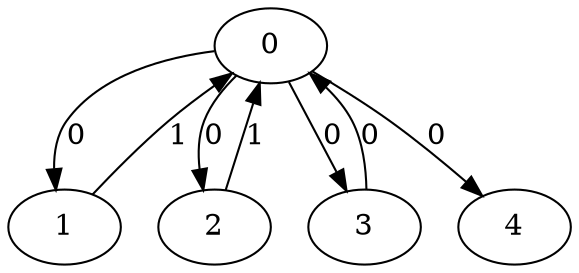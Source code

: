 // Source:105 Canonical: -1 0 0 0 0 1 -1 -1 -1 -1 1 -1 -1 -1 -1 0 -1 -1 -1 -1 -1 -1 -1 -1 -1
digraph HRA_from_105_graph_000 {
  0 -> 1 [label="0"];
  0 -> 2 [label="0"];
  0 -> 3 [label="0"];
  1 -> 0 [label="1"];
  2 -> 0 [label="1"];
  3 -> 0 [label="0"];
  0 -> 4 [label="0"];
}

// Source:105 Canonical: -1 0 0 0 0 1 -1 -1 -1 -1 1 -1 -1 -1 -1 0 -1 -1 -1 -1 0 -1 -1 -1 -1
digraph HRA_from_105_graph_001 {
  0 -> 1 [label="0"];
  0 -> 2 [label="0"];
  0 -> 3 [label="0"];
  1 -> 0 [label="1"];
  2 -> 0 [label="1"];
  3 -> 0 [label="0"];
  0 -> 4 [label="0"];
  4 -> 0 [label="0"];
}

// Source:105 Canonical: -1 0 0 0 -1 1 -1 -1 -1 0 1 -1 -1 -1 -1 0 -1 -1 -1 -1 -1 -1 -1 -1 -1
digraph HRA_from_105_graph_002 {
  0 -> 1 [label="0"];
  0 -> 2 [label="0"];
  0 -> 3 [label="0"];
  1 -> 0 [label="1"];
  2 -> 0 [label="1"];
  3 -> 0 [label="0"];
  1 -> 4 [label="0"];
}

// Source:105 Canonical: -1 0 0 0 0 1 -1 -1 -1 0 1 -1 -1 -1 -1 0 -1 -1 -1 -1 -1 -1 -1 -1 -1
digraph HRA_from_105_graph_003 {
  0 -> 1 [label="0"];
  0 -> 2 [label="0"];
  0 -> 3 [label="0"];
  1 -> 0 [label="1"];
  2 -> 0 [label="1"];
  3 -> 0 [label="0"];
  0 -> 4 [label="0"];
  1 -> 4 [label="0"];
}

// Source:105 Canonical: -1 0 0 0 -1 1 -1 -1 -1 0 1 -1 -1 -1 -1 0 -1 -1 -1 -1 0 -1 -1 -1 -1
digraph HRA_from_105_graph_004 {
  0 -> 1 [label="0"];
  0 -> 2 [label="0"];
  0 -> 3 [label="0"];
  1 -> 0 [label="1"];
  2 -> 0 [label="1"];
  3 -> 0 [label="0"];
  4 -> 0 [label="0"];
  1 -> 4 [label="0"];
}

// Source:105 Canonical: -1 0 0 0 0 1 -1 -1 -1 0 1 -1 -1 -1 -1 0 -1 -1 -1 -1 0 -1 -1 -1 -1
digraph HRA_from_105_graph_005 {
  0 -> 1 [label="0"];
  0 -> 2 [label="0"];
  0 -> 3 [label="0"];
  1 -> 0 [label="1"];
  2 -> 0 [label="1"];
  3 -> 0 [label="0"];
  0 -> 4 [label="0"];
  4 -> 0 [label="0"];
  1 -> 4 [label="0"];
}

// Source:105 Canonical: -1 0 0 0 0 1 -1 -1 -1 -1 1 -1 -1 -1 -1 0 -1 -1 -1 -1 -1 0 -1 -1 -1
digraph HRA_from_105_graph_006 {
  0 -> 1 [label="0"];
  0 -> 2 [label="0"];
  0 -> 3 [label="0"];
  1 -> 0 [label="1"];
  2 -> 0 [label="1"];
  3 -> 0 [label="0"];
  0 -> 4 [label="0"];
  4 -> 1 [label="0"];
}

// Source:105 Canonical: -1 0 0 0 0 1 -1 -1 -1 -1 1 -1 -1 -1 -1 0 -1 -1 -1 -1 0 0 -1 -1 -1
digraph HRA_from_105_graph_007 {
  0 -> 1 [label="0"];
  0 -> 2 [label="0"];
  0 -> 3 [label="0"];
  1 -> 0 [label="1"];
  2 -> 0 [label="1"];
  3 -> 0 [label="0"];
  0 -> 4 [label="0"];
  4 -> 0 [label="0"];
  4 -> 1 [label="0"];
}

// Source:105 Canonical: -1 0 0 0 -1 1 -1 -1 -1 0 1 -1 -1 -1 -1 0 -1 -1 -1 -1 -1 0 -1 -1 -1
digraph HRA_from_105_graph_008 {
  0 -> 1 [label="0"];
  0 -> 2 [label="0"];
  0 -> 3 [label="0"];
  1 -> 0 [label="1"];
  2 -> 0 [label="1"];
  3 -> 0 [label="0"];
  1 -> 4 [label="0"];
  4 -> 1 [label="0"];
}

// Source:105 Canonical: -1 0 0 0 0 1 -1 -1 -1 0 1 -1 -1 -1 -1 0 -1 -1 -1 -1 -1 0 -1 -1 -1
digraph HRA_from_105_graph_009 {
  0 -> 1 [label="0"];
  0 -> 2 [label="0"];
  0 -> 3 [label="0"];
  1 -> 0 [label="1"];
  2 -> 0 [label="1"];
  3 -> 0 [label="0"];
  0 -> 4 [label="0"];
  1 -> 4 [label="0"];
  4 -> 1 [label="0"];
}

// Source:105 Canonical: -1 0 0 0 -1 1 -1 -1 -1 0 1 -1 -1 -1 -1 0 -1 -1 -1 -1 0 0 -1 -1 -1
digraph HRA_from_105_graph_010 {
  0 -> 1 [label="0"];
  0 -> 2 [label="0"];
  0 -> 3 [label="0"];
  1 -> 0 [label="1"];
  2 -> 0 [label="1"];
  3 -> 0 [label="0"];
  4 -> 0 [label="0"];
  1 -> 4 [label="0"];
  4 -> 1 [label="0"];
}

// Source:105 Canonical: -1 0 0 0 0 1 -1 -1 -1 0 1 -1 -1 -1 -1 0 -1 -1 -1 -1 0 0 -1 -1 -1
digraph HRA_from_105_graph_011 {
  0 -> 1 [label="0"];
  0 -> 2 [label="0"];
  0 -> 3 [label="0"];
  1 -> 0 [label="1"];
  2 -> 0 [label="1"];
  3 -> 0 [label="0"];
  0 -> 4 [label="0"];
  4 -> 0 [label="0"];
  1 -> 4 [label="0"];
  4 -> 1 [label="0"];
}

// Source:105 Canonical: -1 0 0 0 -1 1 -1 -1 -1 -1 1 -1 -1 -1 0 0 -1 -1 -1 -1 -1 -1 -1 -1 -1
digraph HRA_from_105_graph_012 {
  0 -> 1 [label="0"];
  0 -> 2 [label="0"];
  0 -> 3 [label="0"];
  1 -> 0 [label="1"];
  2 -> 0 [label="1"];
  3 -> 0 [label="0"];
  2 -> 4 [label="0"];
}

// Source:105 Canonical: -1 0 0 0 0 1 -1 -1 -1 -1 1 -1 -1 -1 0 0 -1 -1 -1 -1 -1 -1 -1 -1 -1
digraph HRA_from_105_graph_013 {
  0 -> 1 [label="0"];
  0 -> 2 [label="0"];
  0 -> 3 [label="0"];
  1 -> 0 [label="1"];
  2 -> 0 [label="1"];
  3 -> 0 [label="0"];
  0 -> 4 [label="0"];
  2 -> 4 [label="0"];
}

// Source:105 Canonical: -1 0 0 0 -1 1 -1 -1 -1 -1 1 -1 -1 -1 0 0 -1 -1 -1 -1 0 -1 -1 -1 -1
digraph HRA_from_105_graph_014 {
  0 -> 1 [label="0"];
  0 -> 2 [label="0"];
  0 -> 3 [label="0"];
  1 -> 0 [label="1"];
  2 -> 0 [label="1"];
  3 -> 0 [label="0"];
  4 -> 0 [label="0"];
  2 -> 4 [label="0"];
}

// Source:105 Canonical: -1 0 0 0 0 1 -1 -1 -1 -1 1 -1 -1 -1 0 0 -1 -1 -1 -1 0 -1 -1 -1 -1
digraph HRA_from_105_graph_015 {
  0 -> 1 [label="0"];
  0 -> 2 [label="0"];
  0 -> 3 [label="0"];
  1 -> 0 [label="1"];
  2 -> 0 [label="1"];
  3 -> 0 [label="0"];
  0 -> 4 [label="0"];
  4 -> 0 [label="0"];
  2 -> 4 [label="0"];
}

// Source:105 Canonical: -1 0 0 0 -1 1 -1 -1 -1 0 1 -1 -1 -1 0 0 -1 -1 -1 -1 -1 -1 -1 -1 -1
digraph HRA_from_105_graph_016 {
  0 -> 1 [label="0"];
  0 -> 2 [label="0"];
  0 -> 3 [label="0"];
  1 -> 0 [label="1"];
  2 -> 0 [label="1"];
  3 -> 0 [label="0"];
  1 -> 4 [label="0"];
  2 -> 4 [label="0"];
}

// Source:105 Canonical: -1 0 0 0 0 1 -1 -1 -1 0 1 -1 -1 -1 0 0 -1 -1 -1 -1 -1 -1 -1 -1 -1
digraph HRA_from_105_graph_017 {
  0 -> 1 [label="0"];
  0 -> 2 [label="0"];
  0 -> 3 [label="0"];
  1 -> 0 [label="1"];
  2 -> 0 [label="1"];
  3 -> 0 [label="0"];
  0 -> 4 [label="0"];
  1 -> 4 [label="0"];
  2 -> 4 [label="0"];
}

// Source:105 Canonical: -1 0 0 0 -1 1 -1 -1 -1 0 1 -1 -1 -1 0 0 -1 -1 -1 -1 0 -1 -1 -1 -1
digraph HRA_from_105_graph_018 {
  0 -> 1 [label="0"];
  0 -> 2 [label="0"];
  0 -> 3 [label="0"];
  1 -> 0 [label="1"];
  2 -> 0 [label="1"];
  3 -> 0 [label="0"];
  4 -> 0 [label="0"];
  1 -> 4 [label="0"];
  2 -> 4 [label="0"];
}

// Source:105 Canonical: -1 0 0 0 0 1 -1 -1 -1 0 1 -1 -1 -1 0 0 -1 -1 -1 -1 0 -1 -1 -1 -1
digraph HRA_from_105_graph_019 {
  0 -> 1 [label="0"];
  0 -> 2 [label="0"];
  0 -> 3 [label="0"];
  1 -> 0 [label="1"];
  2 -> 0 [label="1"];
  3 -> 0 [label="0"];
  0 -> 4 [label="0"];
  4 -> 0 [label="0"];
  1 -> 4 [label="0"];
  2 -> 4 [label="0"];
}

// Source:105 Canonical: -1 0 0 0 -1 1 -1 -1 -1 -1 1 -1 -1 -1 0 0 -1 -1 -1 -1 -1 0 -1 -1 -1
digraph HRA_from_105_graph_020 {
  0 -> 1 [label="0"];
  0 -> 2 [label="0"];
  0 -> 3 [label="0"];
  1 -> 0 [label="1"];
  2 -> 0 [label="1"];
  3 -> 0 [label="0"];
  4 -> 1 [label="0"];
  2 -> 4 [label="0"];
}

// Source:105 Canonical: -1 0 0 0 0 1 -1 -1 -1 -1 1 -1 -1 -1 0 0 -1 -1 -1 -1 -1 0 -1 -1 -1
digraph HRA_from_105_graph_021 {
  0 -> 1 [label="0"];
  0 -> 2 [label="0"];
  0 -> 3 [label="0"];
  1 -> 0 [label="1"];
  2 -> 0 [label="1"];
  3 -> 0 [label="0"];
  0 -> 4 [label="0"];
  4 -> 1 [label="0"];
  2 -> 4 [label="0"];
}

// Source:105 Canonical: -1 0 0 0 -1 1 -1 -1 -1 -1 1 -1 -1 -1 0 0 -1 -1 -1 -1 0 0 -1 -1 -1
digraph HRA_from_105_graph_022 {
  0 -> 1 [label="0"];
  0 -> 2 [label="0"];
  0 -> 3 [label="0"];
  1 -> 0 [label="1"];
  2 -> 0 [label="1"];
  3 -> 0 [label="0"];
  4 -> 0 [label="0"];
  4 -> 1 [label="0"];
  2 -> 4 [label="0"];
}

// Source:105 Canonical: -1 0 0 0 0 1 -1 -1 -1 -1 1 -1 -1 -1 0 0 -1 -1 -1 -1 0 0 -1 -1 -1
digraph HRA_from_105_graph_023 {
  0 -> 1 [label="0"];
  0 -> 2 [label="0"];
  0 -> 3 [label="0"];
  1 -> 0 [label="1"];
  2 -> 0 [label="1"];
  3 -> 0 [label="0"];
  0 -> 4 [label="0"];
  4 -> 0 [label="0"];
  4 -> 1 [label="0"];
  2 -> 4 [label="0"];
}

// Source:105 Canonical: -1 0 0 0 -1 1 -1 -1 -1 0 1 -1 -1 -1 0 0 -1 -1 -1 -1 -1 0 -1 -1 -1
digraph HRA_from_105_graph_024 {
  0 -> 1 [label="0"];
  0 -> 2 [label="0"];
  0 -> 3 [label="0"];
  1 -> 0 [label="1"];
  2 -> 0 [label="1"];
  3 -> 0 [label="0"];
  1 -> 4 [label="0"];
  4 -> 1 [label="0"];
  2 -> 4 [label="0"];
}

// Source:105 Canonical: -1 0 0 0 0 1 -1 -1 -1 0 1 -1 -1 -1 0 0 -1 -1 -1 -1 -1 0 -1 -1 -1
digraph HRA_from_105_graph_025 {
  0 -> 1 [label="0"];
  0 -> 2 [label="0"];
  0 -> 3 [label="0"];
  1 -> 0 [label="1"];
  2 -> 0 [label="1"];
  3 -> 0 [label="0"];
  0 -> 4 [label="0"];
  1 -> 4 [label="0"];
  4 -> 1 [label="0"];
  2 -> 4 [label="0"];
}

// Source:105 Canonical: -1 0 0 0 -1 1 -1 -1 -1 0 1 -1 -1 -1 0 0 -1 -1 -1 -1 0 0 -1 -1 -1
digraph HRA_from_105_graph_026 {
  0 -> 1 [label="0"];
  0 -> 2 [label="0"];
  0 -> 3 [label="0"];
  1 -> 0 [label="1"];
  2 -> 0 [label="1"];
  3 -> 0 [label="0"];
  4 -> 0 [label="0"];
  1 -> 4 [label="0"];
  4 -> 1 [label="0"];
  2 -> 4 [label="0"];
}

// Source:105 Canonical: -1 0 0 0 0 1 -1 -1 -1 0 1 -1 -1 -1 0 0 -1 -1 -1 -1 0 0 -1 -1 -1
digraph HRA_from_105_graph_027 {
  0 -> 1 [label="0"];
  0 -> 2 [label="0"];
  0 -> 3 [label="0"];
  1 -> 0 [label="1"];
  2 -> 0 [label="1"];
  3 -> 0 [label="0"];
  0 -> 4 [label="0"];
  4 -> 0 [label="0"];
  1 -> 4 [label="0"];
  4 -> 1 [label="0"];
  2 -> 4 [label="0"];
}

// Source:105 Canonical: -1 0 0 0 0 1 -1 -1 -1 -1 1 -1 -1 -1 -1 0 -1 -1 -1 -1 -1 -1 0 -1 -1
digraph HRA_from_105_graph_028 {
  0 -> 1 [label="0"];
  0 -> 2 [label="0"];
  0 -> 3 [label="0"];
  1 -> 0 [label="1"];
  2 -> 0 [label="1"];
  3 -> 0 [label="0"];
  0 -> 4 [label="0"];
  4 -> 2 [label="0"];
}

// Source:105 Canonical: -1 0 0 0 0 1 -1 -1 -1 -1 1 -1 -1 -1 -1 0 -1 -1 -1 -1 0 -1 0 -1 -1
digraph HRA_from_105_graph_029 {
  0 -> 1 [label="0"];
  0 -> 2 [label="0"];
  0 -> 3 [label="0"];
  1 -> 0 [label="1"];
  2 -> 0 [label="1"];
  3 -> 0 [label="0"];
  0 -> 4 [label="0"];
  4 -> 0 [label="0"];
  4 -> 2 [label="0"];
}

// Source:105 Canonical: -1 0 0 0 -1 1 -1 -1 -1 0 1 -1 -1 -1 -1 0 -1 -1 -1 -1 -1 -1 0 -1 -1
digraph HRA_from_105_graph_030 {
  0 -> 1 [label="0"];
  0 -> 2 [label="0"];
  0 -> 3 [label="0"];
  1 -> 0 [label="1"];
  2 -> 0 [label="1"];
  3 -> 0 [label="0"];
  1 -> 4 [label="0"];
  4 -> 2 [label="0"];
}

// Source:105 Canonical: -1 0 0 0 0 1 -1 -1 -1 0 1 -1 -1 -1 -1 0 -1 -1 -1 -1 -1 -1 0 -1 -1
digraph HRA_from_105_graph_031 {
  0 -> 1 [label="0"];
  0 -> 2 [label="0"];
  0 -> 3 [label="0"];
  1 -> 0 [label="1"];
  2 -> 0 [label="1"];
  3 -> 0 [label="0"];
  0 -> 4 [label="0"];
  1 -> 4 [label="0"];
  4 -> 2 [label="0"];
}

// Source:105 Canonical: -1 0 0 0 -1 1 -1 -1 -1 0 1 -1 -1 -1 -1 0 -1 -1 -1 -1 0 -1 0 -1 -1
digraph HRA_from_105_graph_032 {
  0 -> 1 [label="0"];
  0 -> 2 [label="0"];
  0 -> 3 [label="0"];
  1 -> 0 [label="1"];
  2 -> 0 [label="1"];
  3 -> 0 [label="0"];
  4 -> 0 [label="0"];
  1 -> 4 [label="0"];
  4 -> 2 [label="0"];
}

// Source:105 Canonical: -1 0 0 0 0 1 -1 -1 -1 0 1 -1 -1 -1 -1 0 -1 -1 -1 -1 0 -1 0 -1 -1
digraph HRA_from_105_graph_033 {
  0 -> 1 [label="0"];
  0 -> 2 [label="0"];
  0 -> 3 [label="0"];
  1 -> 0 [label="1"];
  2 -> 0 [label="1"];
  3 -> 0 [label="0"];
  0 -> 4 [label="0"];
  4 -> 0 [label="0"];
  1 -> 4 [label="0"];
  4 -> 2 [label="0"];
}

// Source:105 Canonical: -1 0 0 0 0 1 -1 -1 -1 -1 1 -1 -1 -1 -1 0 -1 -1 -1 -1 -1 0 0 -1 -1
digraph HRA_from_105_graph_034 {
  0 -> 1 [label="0"];
  0 -> 2 [label="0"];
  0 -> 3 [label="0"];
  1 -> 0 [label="1"];
  2 -> 0 [label="1"];
  3 -> 0 [label="0"];
  0 -> 4 [label="0"];
  4 -> 1 [label="0"];
  4 -> 2 [label="0"];
}

// Source:105 Canonical: -1 0 0 0 0 1 -1 -1 -1 -1 1 -1 -1 -1 -1 0 -1 -1 -1 -1 0 0 0 -1 -1
digraph HRA_from_105_graph_035 {
  0 -> 1 [label="0"];
  0 -> 2 [label="0"];
  0 -> 3 [label="0"];
  1 -> 0 [label="1"];
  2 -> 0 [label="1"];
  3 -> 0 [label="0"];
  0 -> 4 [label="0"];
  4 -> 0 [label="0"];
  4 -> 1 [label="0"];
  4 -> 2 [label="0"];
}

// Source:105 Canonical: -1 0 0 0 -1 1 -1 -1 -1 0 1 -1 -1 -1 -1 0 -1 -1 -1 -1 -1 0 0 -1 -1
digraph HRA_from_105_graph_036 {
  0 -> 1 [label="0"];
  0 -> 2 [label="0"];
  0 -> 3 [label="0"];
  1 -> 0 [label="1"];
  2 -> 0 [label="1"];
  3 -> 0 [label="0"];
  1 -> 4 [label="0"];
  4 -> 1 [label="0"];
  4 -> 2 [label="0"];
}

// Source:105 Canonical: -1 0 0 0 0 1 -1 -1 -1 0 1 -1 -1 -1 -1 0 -1 -1 -1 -1 -1 0 0 -1 -1
digraph HRA_from_105_graph_037 {
  0 -> 1 [label="0"];
  0 -> 2 [label="0"];
  0 -> 3 [label="0"];
  1 -> 0 [label="1"];
  2 -> 0 [label="1"];
  3 -> 0 [label="0"];
  0 -> 4 [label="0"];
  1 -> 4 [label="0"];
  4 -> 1 [label="0"];
  4 -> 2 [label="0"];
}

// Source:105 Canonical: -1 0 0 0 -1 1 -1 -1 -1 0 1 -1 -1 -1 -1 0 -1 -1 -1 -1 0 0 0 -1 -1
digraph HRA_from_105_graph_038 {
  0 -> 1 [label="0"];
  0 -> 2 [label="0"];
  0 -> 3 [label="0"];
  1 -> 0 [label="1"];
  2 -> 0 [label="1"];
  3 -> 0 [label="0"];
  4 -> 0 [label="0"];
  1 -> 4 [label="0"];
  4 -> 1 [label="0"];
  4 -> 2 [label="0"];
}

// Source:105 Canonical: -1 0 0 0 0 1 -1 -1 -1 0 1 -1 -1 -1 -1 0 -1 -1 -1 -1 0 0 0 -1 -1
digraph HRA_from_105_graph_039 {
  0 -> 1 [label="0"];
  0 -> 2 [label="0"];
  0 -> 3 [label="0"];
  1 -> 0 [label="1"];
  2 -> 0 [label="1"];
  3 -> 0 [label="0"];
  0 -> 4 [label="0"];
  4 -> 0 [label="0"];
  1 -> 4 [label="0"];
  4 -> 1 [label="0"];
  4 -> 2 [label="0"];
}

// Source:105 Canonical: -1 0 0 0 -1 1 -1 -1 -1 -1 1 -1 -1 -1 0 0 -1 -1 -1 -1 -1 -1 0 -1 -1
digraph HRA_from_105_graph_040 {
  0 -> 1 [label="0"];
  0 -> 2 [label="0"];
  0 -> 3 [label="0"];
  1 -> 0 [label="1"];
  2 -> 0 [label="1"];
  3 -> 0 [label="0"];
  2 -> 4 [label="0"];
  4 -> 2 [label="0"];
}

// Source:105 Canonical: -1 0 0 0 0 1 -1 -1 -1 -1 1 -1 -1 -1 0 0 -1 -1 -1 -1 -1 -1 0 -1 -1
digraph HRA_from_105_graph_041 {
  0 -> 1 [label="0"];
  0 -> 2 [label="0"];
  0 -> 3 [label="0"];
  1 -> 0 [label="1"];
  2 -> 0 [label="1"];
  3 -> 0 [label="0"];
  0 -> 4 [label="0"];
  2 -> 4 [label="0"];
  4 -> 2 [label="0"];
}

// Source:105 Canonical: -1 0 0 0 -1 1 -1 -1 -1 -1 1 -1 -1 -1 0 0 -1 -1 -1 -1 0 -1 0 -1 -1
digraph HRA_from_105_graph_042 {
  0 -> 1 [label="0"];
  0 -> 2 [label="0"];
  0 -> 3 [label="0"];
  1 -> 0 [label="1"];
  2 -> 0 [label="1"];
  3 -> 0 [label="0"];
  4 -> 0 [label="0"];
  2 -> 4 [label="0"];
  4 -> 2 [label="0"];
}

// Source:105 Canonical: -1 0 0 0 0 1 -1 -1 -1 -1 1 -1 -1 -1 0 0 -1 -1 -1 -1 0 -1 0 -1 -1
digraph HRA_from_105_graph_043 {
  0 -> 1 [label="0"];
  0 -> 2 [label="0"];
  0 -> 3 [label="0"];
  1 -> 0 [label="1"];
  2 -> 0 [label="1"];
  3 -> 0 [label="0"];
  0 -> 4 [label="0"];
  4 -> 0 [label="0"];
  2 -> 4 [label="0"];
  4 -> 2 [label="0"];
}

// Source:105 Canonical: -1 0 0 0 -1 1 -1 -1 -1 0 1 -1 -1 -1 0 0 -1 -1 -1 -1 -1 -1 0 -1 -1
digraph HRA_from_105_graph_044 {
  0 -> 1 [label="0"];
  0 -> 2 [label="0"];
  0 -> 3 [label="0"];
  1 -> 0 [label="1"];
  2 -> 0 [label="1"];
  3 -> 0 [label="0"];
  1 -> 4 [label="0"];
  2 -> 4 [label="0"];
  4 -> 2 [label="0"];
}

// Source:105 Canonical: -1 0 0 0 0 1 -1 -1 -1 0 1 -1 -1 -1 0 0 -1 -1 -1 -1 -1 -1 0 -1 -1
digraph HRA_from_105_graph_045 {
  0 -> 1 [label="0"];
  0 -> 2 [label="0"];
  0 -> 3 [label="0"];
  1 -> 0 [label="1"];
  2 -> 0 [label="1"];
  3 -> 0 [label="0"];
  0 -> 4 [label="0"];
  1 -> 4 [label="0"];
  2 -> 4 [label="0"];
  4 -> 2 [label="0"];
}

// Source:105 Canonical: -1 0 0 0 -1 1 -1 -1 -1 0 1 -1 -1 -1 0 0 -1 -1 -1 -1 0 -1 0 -1 -1
digraph HRA_from_105_graph_046 {
  0 -> 1 [label="0"];
  0 -> 2 [label="0"];
  0 -> 3 [label="0"];
  1 -> 0 [label="1"];
  2 -> 0 [label="1"];
  3 -> 0 [label="0"];
  4 -> 0 [label="0"];
  1 -> 4 [label="0"];
  2 -> 4 [label="0"];
  4 -> 2 [label="0"];
}

// Source:105 Canonical: -1 0 0 0 0 1 -1 -1 -1 0 1 -1 -1 -1 0 0 -1 -1 -1 -1 0 -1 0 -1 -1
digraph HRA_from_105_graph_047 {
  0 -> 1 [label="0"];
  0 -> 2 [label="0"];
  0 -> 3 [label="0"];
  1 -> 0 [label="1"];
  2 -> 0 [label="1"];
  3 -> 0 [label="0"];
  0 -> 4 [label="0"];
  4 -> 0 [label="0"];
  1 -> 4 [label="0"];
  2 -> 4 [label="0"];
  4 -> 2 [label="0"];
}

// Source:105 Canonical: -1 0 0 0 -1 1 -1 -1 -1 -1 1 -1 -1 -1 0 0 -1 -1 -1 -1 -1 0 0 -1 -1
digraph HRA_from_105_graph_048 {
  0 -> 1 [label="0"];
  0 -> 2 [label="0"];
  0 -> 3 [label="0"];
  1 -> 0 [label="1"];
  2 -> 0 [label="1"];
  3 -> 0 [label="0"];
  4 -> 1 [label="0"];
  2 -> 4 [label="0"];
  4 -> 2 [label="0"];
}

// Source:105 Canonical: -1 0 0 0 0 1 -1 -1 -1 -1 1 -1 -1 -1 0 0 -1 -1 -1 -1 -1 0 0 -1 -1
digraph HRA_from_105_graph_049 {
  0 -> 1 [label="0"];
  0 -> 2 [label="0"];
  0 -> 3 [label="0"];
  1 -> 0 [label="1"];
  2 -> 0 [label="1"];
  3 -> 0 [label="0"];
  0 -> 4 [label="0"];
  4 -> 1 [label="0"];
  2 -> 4 [label="0"];
  4 -> 2 [label="0"];
}

// Source:105 Canonical: -1 0 0 0 -1 1 -1 -1 -1 -1 1 -1 -1 -1 0 0 -1 -1 -1 -1 0 0 0 -1 -1
digraph HRA_from_105_graph_050 {
  0 -> 1 [label="0"];
  0 -> 2 [label="0"];
  0 -> 3 [label="0"];
  1 -> 0 [label="1"];
  2 -> 0 [label="1"];
  3 -> 0 [label="0"];
  4 -> 0 [label="0"];
  4 -> 1 [label="0"];
  2 -> 4 [label="0"];
  4 -> 2 [label="0"];
}

// Source:105 Canonical: -1 0 0 0 0 1 -1 -1 -1 -1 1 -1 -1 -1 0 0 -1 -1 -1 -1 0 0 0 -1 -1
digraph HRA_from_105_graph_051 {
  0 -> 1 [label="0"];
  0 -> 2 [label="0"];
  0 -> 3 [label="0"];
  1 -> 0 [label="1"];
  2 -> 0 [label="1"];
  3 -> 0 [label="0"];
  0 -> 4 [label="0"];
  4 -> 0 [label="0"];
  4 -> 1 [label="0"];
  2 -> 4 [label="0"];
  4 -> 2 [label="0"];
}

// Source:105 Canonical: -1 0 0 0 -1 1 -1 -1 -1 0 1 -1 -1 -1 0 0 -1 -1 -1 -1 -1 0 0 -1 -1
digraph HRA_from_105_graph_052 {
  0 -> 1 [label="0"];
  0 -> 2 [label="0"];
  0 -> 3 [label="0"];
  1 -> 0 [label="1"];
  2 -> 0 [label="1"];
  3 -> 0 [label="0"];
  1 -> 4 [label="0"];
  4 -> 1 [label="0"];
  2 -> 4 [label="0"];
  4 -> 2 [label="0"];
}

// Source:105 Canonical: -1 0 0 0 0 1 -1 -1 -1 0 1 -1 -1 -1 0 0 -1 -1 -1 -1 -1 0 0 -1 -1
digraph HRA_from_105_graph_053 {
  0 -> 1 [label="0"];
  0 -> 2 [label="0"];
  0 -> 3 [label="0"];
  1 -> 0 [label="1"];
  2 -> 0 [label="1"];
  3 -> 0 [label="0"];
  0 -> 4 [label="0"];
  1 -> 4 [label="0"];
  4 -> 1 [label="0"];
  2 -> 4 [label="0"];
  4 -> 2 [label="0"];
}

// Source:105 Canonical: -1 0 0 0 -1 1 -1 -1 -1 0 1 -1 -1 -1 0 0 -1 -1 -1 -1 0 0 0 -1 -1
digraph HRA_from_105_graph_054 {
  0 -> 1 [label="0"];
  0 -> 2 [label="0"];
  0 -> 3 [label="0"];
  1 -> 0 [label="1"];
  2 -> 0 [label="1"];
  3 -> 0 [label="0"];
  4 -> 0 [label="0"];
  1 -> 4 [label="0"];
  4 -> 1 [label="0"];
  2 -> 4 [label="0"];
  4 -> 2 [label="0"];
}

// Source:105 Canonical: -1 0 0 0 0 1 -1 -1 -1 0 1 -1 -1 -1 0 0 -1 -1 -1 -1 0 0 0 -1 -1
digraph HRA_from_105_graph_055 {
  0 -> 1 [label="0"];
  0 -> 2 [label="0"];
  0 -> 3 [label="0"];
  1 -> 0 [label="1"];
  2 -> 0 [label="1"];
  3 -> 0 [label="0"];
  0 -> 4 [label="0"];
  4 -> 0 [label="0"];
  1 -> 4 [label="0"];
  4 -> 1 [label="0"];
  2 -> 4 [label="0"];
  4 -> 2 [label="0"];
}

// Source:105 Canonical: -1 0 0 0 -1 1 -1 -1 -1 -1 1 -1 -1 -1 -1 0 -1 -1 -1 0 -1 -1 -1 -1 -1
digraph HRA_from_105_graph_056 {
  0 -> 1 [label="0"];
  0 -> 2 [label="0"];
  0 -> 3 [label="0"];
  1 -> 0 [label="1"];
  2 -> 0 [label="1"];
  3 -> 0 [label="0"];
  3 -> 4 [label="0"];
}

// Source:105 Canonical: -1 0 0 0 0 1 -1 -1 -1 -1 1 -1 -1 -1 -1 0 -1 -1 -1 0 -1 -1 -1 -1 -1
digraph HRA_from_105_graph_057 {
  0 -> 1 [label="0"];
  0 -> 2 [label="0"];
  0 -> 3 [label="0"];
  1 -> 0 [label="1"];
  2 -> 0 [label="1"];
  3 -> 0 [label="0"];
  0 -> 4 [label="0"];
  3 -> 4 [label="0"];
}

// Source:105 Canonical: -1 0 0 0 -1 1 -1 -1 -1 -1 1 -1 -1 -1 -1 0 -1 -1 -1 0 0 -1 -1 -1 -1
digraph HRA_from_105_graph_058 {
  0 -> 1 [label="0"];
  0 -> 2 [label="0"];
  0 -> 3 [label="0"];
  1 -> 0 [label="1"];
  2 -> 0 [label="1"];
  3 -> 0 [label="0"];
  4 -> 0 [label="0"];
  3 -> 4 [label="0"];
}

// Source:105 Canonical: -1 0 0 0 0 1 -1 -1 -1 -1 1 -1 -1 -1 -1 0 -1 -1 -1 0 0 -1 -1 -1 -1
digraph HRA_from_105_graph_059 {
  0 -> 1 [label="0"];
  0 -> 2 [label="0"];
  0 -> 3 [label="0"];
  1 -> 0 [label="1"];
  2 -> 0 [label="1"];
  3 -> 0 [label="0"];
  0 -> 4 [label="0"];
  4 -> 0 [label="0"];
  3 -> 4 [label="0"];
}

// Source:105 Canonical: -1 0 0 0 -1 1 -1 -1 -1 0 1 -1 -1 -1 -1 0 -1 -1 -1 0 -1 -1 -1 -1 -1
digraph HRA_from_105_graph_060 {
  0 -> 1 [label="0"];
  0 -> 2 [label="0"];
  0 -> 3 [label="0"];
  1 -> 0 [label="1"];
  2 -> 0 [label="1"];
  3 -> 0 [label="0"];
  1 -> 4 [label="0"];
  3 -> 4 [label="0"];
}

// Source:105 Canonical: -1 0 0 0 0 1 -1 -1 -1 0 1 -1 -1 -1 -1 0 -1 -1 -1 0 -1 -1 -1 -1 -1
digraph HRA_from_105_graph_061 {
  0 -> 1 [label="0"];
  0 -> 2 [label="0"];
  0 -> 3 [label="0"];
  1 -> 0 [label="1"];
  2 -> 0 [label="1"];
  3 -> 0 [label="0"];
  0 -> 4 [label="0"];
  1 -> 4 [label="0"];
  3 -> 4 [label="0"];
}

// Source:105 Canonical: -1 0 0 0 -1 1 -1 -1 -1 0 1 -1 -1 -1 -1 0 -1 -1 -1 0 0 -1 -1 -1 -1
digraph HRA_from_105_graph_062 {
  0 -> 1 [label="0"];
  0 -> 2 [label="0"];
  0 -> 3 [label="0"];
  1 -> 0 [label="1"];
  2 -> 0 [label="1"];
  3 -> 0 [label="0"];
  4 -> 0 [label="0"];
  1 -> 4 [label="0"];
  3 -> 4 [label="0"];
}

// Source:105 Canonical: -1 0 0 0 0 1 -1 -1 -1 0 1 -1 -1 -1 -1 0 -1 -1 -1 0 0 -1 -1 -1 -1
digraph HRA_from_105_graph_063 {
  0 -> 1 [label="0"];
  0 -> 2 [label="0"];
  0 -> 3 [label="0"];
  1 -> 0 [label="1"];
  2 -> 0 [label="1"];
  3 -> 0 [label="0"];
  0 -> 4 [label="0"];
  4 -> 0 [label="0"];
  1 -> 4 [label="0"];
  3 -> 4 [label="0"];
}

// Source:105 Canonical: -1 0 0 0 -1 1 -1 -1 -1 -1 1 -1 -1 -1 -1 0 -1 -1 -1 0 -1 0 -1 -1 -1
digraph HRA_from_105_graph_064 {
  0 -> 1 [label="0"];
  0 -> 2 [label="0"];
  0 -> 3 [label="0"];
  1 -> 0 [label="1"];
  2 -> 0 [label="1"];
  3 -> 0 [label="0"];
  4 -> 1 [label="0"];
  3 -> 4 [label="0"];
}

// Source:105 Canonical: -1 0 0 0 0 1 -1 -1 -1 -1 1 -1 -1 -1 -1 0 -1 -1 -1 0 -1 0 -1 -1 -1
digraph HRA_from_105_graph_065 {
  0 -> 1 [label="0"];
  0 -> 2 [label="0"];
  0 -> 3 [label="0"];
  1 -> 0 [label="1"];
  2 -> 0 [label="1"];
  3 -> 0 [label="0"];
  0 -> 4 [label="0"];
  4 -> 1 [label="0"];
  3 -> 4 [label="0"];
}

// Source:105 Canonical: -1 0 0 0 -1 1 -1 -1 -1 -1 1 -1 -1 -1 -1 0 -1 -1 -1 0 0 0 -1 -1 -1
digraph HRA_from_105_graph_066 {
  0 -> 1 [label="0"];
  0 -> 2 [label="0"];
  0 -> 3 [label="0"];
  1 -> 0 [label="1"];
  2 -> 0 [label="1"];
  3 -> 0 [label="0"];
  4 -> 0 [label="0"];
  4 -> 1 [label="0"];
  3 -> 4 [label="0"];
}

// Source:105 Canonical: -1 0 0 0 0 1 -1 -1 -1 -1 1 -1 -1 -1 -1 0 -1 -1 -1 0 0 0 -1 -1 -1
digraph HRA_from_105_graph_067 {
  0 -> 1 [label="0"];
  0 -> 2 [label="0"];
  0 -> 3 [label="0"];
  1 -> 0 [label="1"];
  2 -> 0 [label="1"];
  3 -> 0 [label="0"];
  0 -> 4 [label="0"];
  4 -> 0 [label="0"];
  4 -> 1 [label="0"];
  3 -> 4 [label="0"];
}

// Source:105 Canonical: -1 0 0 0 -1 1 -1 -1 -1 0 1 -1 -1 -1 -1 0 -1 -1 -1 0 -1 0 -1 -1 -1
digraph HRA_from_105_graph_068 {
  0 -> 1 [label="0"];
  0 -> 2 [label="0"];
  0 -> 3 [label="0"];
  1 -> 0 [label="1"];
  2 -> 0 [label="1"];
  3 -> 0 [label="0"];
  1 -> 4 [label="0"];
  4 -> 1 [label="0"];
  3 -> 4 [label="0"];
}

// Source:105 Canonical: -1 0 0 0 0 1 -1 -1 -1 0 1 -1 -1 -1 -1 0 -1 -1 -1 0 -1 0 -1 -1 -1
digraph HRA_from_105_graph_069 {
  0 -> 1 [label="0"];
  0 -> 2 [label="0"];
  0 -> 3 [label="0"];
  1 -> 0 [label="1"];
  2 -> 0 [label="1"];
  3 -> 0 [label="0"];
  0 -> 4 [label="0"];
  1 -> 4 [label="0"];
  4 -> 1 [label="0"];
  3 -> 4 [label="0"];
}

// Source:105 Canonical: -1 0 0 0 -1 1 -1 -1 -1 0 1 -1 -1 -1 -1 0 -1 -1 -1 0 0 0 -1 -1 -1
digraph HRA_from_105_graph_070 {
  0 -> 1 [label="0"];
  0 -> 2 [label="0"];
  0 -> 3 [label="0"];
  1 -> 0 [label="1"];
  2 -> 0 [label="1"];
  3 -> 0 [label="0"];
  4 -> 0 [label="0"];
  1 -> 4 [label="0"];
  4 -> 1 [label="0"];
  3 -> 4 [label="0"];
}

// Source:105 Canonical: -1 0 0 0 0 1 -1 -1 -1 0 1 -1 -1 -1 -1 0 -1 -1 -1 0 0 0 -1 -1 -1
digraph HRA_from_105_graph_071 {
  0 -> 1 [label="0"];
  0 -> 2 [label="0"];
  0 -> 3 [label="0"];
  1 -> 0 [label="1"];
  2 -> 0 [label="1"];
  3 -> 0 [label="0"];
  0 -> 4 [label="0"];
  4 -> 0 [label="0"];
  1 -> 4 [label="0"];
  4 -> 1 [label="0"];
  3 -> 4 [label="0"];
}

// Source:105 Canonical: -1 0 0 0 -1 1 -1 -1 -1 -1 1 -1 -1 -1 0 0 -1 -1 -1 0 -1 -1 -1 -1 -1
digraph HRA_from_105_graph_072 {
  0 -> 1 [label="0"];
  0 -> 2 [label="0"];
  0 -> 3 [label="0"];
  1 -> 0 [label="1"];
  2 -> 0 [label="1"];
  3 -> 0 [label="0"];
  2 -> 4 [label="0"];
  3 -> 4 [label="0"];
}

// Source:105 Canonical: -1 0 0 0 0 1 -1 -1 -1 -1 1 -1 -1 -1 0 0 -1 -1 -1 0 -1 -1 -1 -1 -1
digraph HRA_from_105_graph_073 {
  0 -> 1 [label="0"];
  0 -> 2 [label="0"];
  0 -> 3 [label="0"];
  1 -> 0 [label="1"];
  2 -> 0 [label="1"];
  3 -> 0 [label="0"];
  0 -> 4 [label="0"];
  2 -> 4 [label="0"];
  3 -> 4 [label="0"];
}

// Source:105 Canonical: -1 0 0 0 -1 1 -1 -1 -1 -1 1 -1 -1 -1 0 0 -1 -1 -1 0 0 -1 -1 -1 -1
digraph HRA_from_105_graph_074 {
  0 -> 1 [label="0"];
  0 -> 2 [label="0"];
  0 -> 3 [label="0"];
  1 -> 0 [label="1"];
  2 -> 0 [label="1"];
  3 -> 0 [label="0"];
  4 -> 0 [label="0"];
  2 -> 4 [label="0"];
  3 -> 4 [label="0"];
}

// Source:105 Canonical: -1 0 0 0 0 1 -1 -1 -1 -1 1 -1 -1 -1 0 0 -1 -1 -1 0 0 -1 -1 -1 -1
digraph HRA_from_105_graph_075 {
  0 -> 1 [label="0"];
  0 -> 2 [label="0"];
  0 -> 3 [label="0"];
  1 -> 0 [label="1"];
  2 -> 0 [label="1"];
  3 -> 0 [label="0"];
  0 -> 4 [label="0"];
  4 -> 0 [label="0"];
  2 -> 4 [label="0"];
  3 -> 4 [label="0"];
}

// Source:105 Canonical: -1 0 0 0 -1 1 -1 -1 -1 0 1 -1 -1 -1 0 0 -1 -1 -1 0 -1 -1 -1 -1 -1
digraph HRA_from_105_graph_076 {
  0 -> 1 [label="0"];
  0 -> 2 [label="0"];
  0 -> 3 [label="0"];
  1 -> 0 [label="1"];
  2 -> 0 [label="1"];
  3 -> 0 [label="0"];
  1 -> 4 [label="0"];
  2 -> 4 [label="0"];
  3 -> 4 [label="0"];
}

// Source:105 Canonical: -1 0 0 0 0 1 -1 -1 -1 0 1 -1 -1 -1 0 0 -1 -1 -1 0 -1 -1 -1 -1 -1
digraph HRA_from_105_graph_077 {
  0 -> 1 [label="0"];
  0 -> 2 [label="0"];
  0 -> 3 [label="0"];
  1 -> 0 [label="1"];
  2 -> 0 [label="1"];
  3 -> 0 [label="0"];
  0 -> 4 [label="0"];
  1 -> 4 [label="0"];
  2 -> 4 [label="0"];
  3 -> 4 [label="0"];
}

// Source:105 Canonical: -1 0 0 0 -1 1 -1 -1 -1 0 1 -1 -1 -1 0 0 -1 -1 -1 0 0 -1 -1 -1 -1
digraph HRA_from_105_graph_078 {
  0 -> 1 [label="0"];
  0 -> 2 [label="0"];
  0 -> 3 [label="0"];
  1 -> 0 [label="1"];
  2 -> 0 [label="1"];
  3 -> 0 [label="0"];
  4 -> 0 [label="0"];
  1 -> 4 [label="0"];
  2 -> 4 [label="0"];
  3 -> 4 [label="0"];
}

// Source:105 Canonical: -1 0 0 0 0 1 -1 -1 -1 0 1 -1 -1 -1 0 0 -1 -1 -1 0 0 -1 -1 -1 -1
digraph HRA_from_105_graph_079 {
  0 -> 1 [label="0"];
  0 -> 2 [label="0"];
  0 -> 3 [label="0"];
  1 -> 0 [label="1"];
  2 -> 0 [label="1"];
  3 -> 0 [label="0"];
  0 -> 4 [label="0"];
  4 -> 0 [label="0"];
  1 -> 4 [label="0"];
  2 -> 4 [label="0"];
  3 -> 4 [label="0"];
}

// Source:105 Canonical: -1 0 0 0 -1 1 -1 -1 -1 -1 1 -1 -1 -1 0 0 -1 -1 -1 0 -1 0 -1 -1 -1
digraph HRA_from_105_graph_080 {
  0 -> 1 [label="0"];
  0 -> 2 [label="0"];
  0 -> 3 [label="0"];
  1 -> 0 [label="1"];
  2 -> 0 [label="1"];
  3 -> 0 [label="0"];
  4 -> 1 [label="0"];
  2 -> 4 [label="0"];
  3 -> 4 [label="0"];
}

// Source:105 Canonical: -1 0 0 0 0 1 -1 -1 -1 -1 1 -1 -1 -1 0 0 -1 -1 -1 0 -1 0 -1 -1 -1
digraph HRA_from_105_graph_081 {
  0 -> 1 [label="0"];
  0 -> 2 [label="0"];
  0 -> 3 [label="0"];
  1 -> 0 [label="1"];
  2 -> 0 [label="1"];
  3 -> 0 [label="0"];
  0 -> 4 [label="0"];
  4 -> 1 [label="0"];
  2 -> 4 [label="0"];
  3 -> 4 [label="0"];
}

// Source:105 Canonical: -1 0 0 0 -1 1 -1 -1 -1 -1 1 -1 -1 -1 0 0 -1 -1 -1 0 0 0 -1 -1 -1
digraph HRA_from_105_graph_082 {
  0 -> 1 [label="0"];
  0 -> 2 [label="0"];
  0 -> 3 [label="0"];
  1 -> 0 [label="1"];
  2 -> 0 [label="1"];
  3 -> 0 [label="0"];
  4 -> 0 [label="0"];
  4 -> 1 [label="0"];
  2 -> 4 [label="0"];
  3 -> 4 [label="0"];
}

// Source:105 Canonical: -1 0 0 0 0 1 -1 -1 -1 -1 1 -1 -1 -1 0 0 -1 -1 -1 0 0 0 -1 -1 -1
digraph HRA_from_105_graph_083 {
  0 -> 1 [label="0"];
  0 -> 2 [label="0"];
  0 -> 3 [label="0"];
  1 -> 0 [label="1"];
  2 -> 0 [label="1"];
  3 -> 0 [label="0"];
  0 -> 4 [label="0"];
  4 -> 0 [label="0"];
  4 -> 1 [label="0"];
  2 -> 4 [label="0"];
  3 -> 4 [label="0"];
}

// Source:105 Canonical: -1 0 0 0 -1 1 -1 -1 -1 0 1 -1 -1 -1 0 0 -1 -1 -1 0 -1 0 -1 -1 -1
digraph HRA_from_105_graph_084 {
  0 -> 1 [label="0"];
  0 -> 2 [label="0"];
  0 -> 3 [label="0"];
  1 -> 0 [label="1"];
  2 -> 0 [label="1"];
  3 -> 0 [label="0"];
  1 -> 4 [label="0"];
  4 -> 1 [label="0"];
  2 -> 4 [label="0"];
  3 -> 4 [label="0"];
}

// Source:105 Canonical: -1 0 0 0 0 1 -1 -1 -1 0 1 -1 -1 -1 0 0 -1 -1 -1 0 -1 0 -1 -1 -1
digraph HRA_from_105_graph_085 {
  0 -> 1 [label="0"];
  0 -> 2 [label="0"];
  0 -> 3 [label="0"];
  1 -> 0 [label="1"];
  2 -> 0 [label="1"];
  3 -> 0 [label="0"];
  0 -> 4 [label="0"];
  1 -> 4 [label="0"];
  4 -> 1 [label="0"];
  2 -> 4 [label="0"];
  3 -> 4 [label="0"];
}

// Source:105 Canonical: -1 0 0 0 -1 1 -1 -1 -1 0 1 -1 -1 -1 0 0 -1 -1 -1 0 0 0 -1 -1 -1
digraph HRA_from_105_graph_086 {
  0 -> 1 [label="0"];
  0 -> 2 [label="0"];
  0 -> 3 [label="0"];
  1 -> 0 [label="1"];
  2 -> 0 [label="1"];
  3 -> 0 [label="0"];
  4 -> 0 [label="0"];
  1 -> 4 [label="0"];
  4 -> 1 [label="0"];
  2 -> 4 [label="0"];
  3 -> 4 [label="0"];
}

// Source:105 Canonical: -1 0 0 0 0 1 -1 -1 -1 0 1 -1 -1 -1 0 0 -1 -1 -1 0 0 0 -1 -1 -1
digraph HRA_from_105_graph_087 {
  0 -> 1 [label="0"];
  0 -> 2 [label="0"];
  0 -> 3 [label="0"];
  1 -> 0 [label="1"];
  2 -> 0 [label="1"];
  3 -> 0 [label="0"];
  0 -> 4 [label="0"];
  4 -> 0 [label="0"];
  1 -> 4 [label="0"];
  4 -> 1 [label="0"];
  2 -> 4 [label="0"];
  3 -> 4 [label="0"];
}

// Source:105 Canonical: -1 0 0 0 -1 1 -1 -1 -1 -1 1 -1 -1 -1 -1 0 -1 -1 -1 0 -1 -1 0 -1 -1
digraph HRA_from_105_graph_088 {
  0 -> 1 [label="0"];
  0 -> 2 [label="0"];
  0 -> 3 [label="0"];
  1 -> 0 [label="1"];
  2 -> 0 [label="1"];
  3 -> 0 [label="0"];
  4 -> 2 [label="0"];
  3 -> 4 [label="0"];
}

// Source:105 Canonical: -1 0 0 0 0 1 -1 -1 -1 -1 1 -1 -1 -1 -1 0 -1 -1 -1 0 -1 -1 0 -1 -1
digraph HRA_from_105_graph_089 {
  0 -> 1 [label="0"];
  0 -> 2 [label="0"];
  0 -> 3 [label="0"];
  1 -> 0 [label="1"];
  2 -> 0 [label="1"];
  3 -> 0 [label="0"];
  0 -> 4 [label="0"];
  4 -> 2 [label="0"];
  3 -> 4 [label="0"];
}

// Source:105 Canonical: -1 0 0 0 -1 1 -1 -1 -1 -1 1 -1 -1 -1 -1 0 -1 -1 -1 0 0 -1 0 -1 -1
digraph HRA_from_105_graph_090 {
  0 -> 1 [label="0"];
  0 -> 2 [label="0"];
  0 -> 3 [label="0"];
  1 -> 0 [label="1"];
  2 -> 0 [label="1"];
  3 -> 0 [label="0"];
  4 -> 0 [label="0"];
  4 -> 2 [label="0"];
  3 -> 4 [label="0"];
}

// Source:105 Canonical: -1 0 0 0 0 1 -1 -1 -1 -1 1 -1 -1 -1 -1 0 -1 -1 -1 0 0 -1 0 -1 -1
digraph HRA_from_105_graph_091 {
  0 -> 1 [label="0"];
  0 -> 2 [label="0"];
  0 -> 3 [label="0"];
  1 -> 0 [label="1"];
  2 -> 0 [label="1"];
  3 -> 0 [label="0"];
  0 -> 4 [label="0"];
  4 -> 0 [label="0"];
  4 -> 2 [label="0"];
  3 -> 4 [label="0"];
}

// Source:105 Canonical: -1 0 0 0 -1 1 -1 -1 -1 0 1 -1 -1 -1 -1 0 -1 -1 -1 0 -1 -1 0 -1 -1
digraph HRA_from_105_graph_092 {
  0 -> 1 [label="0"];
  0 -> 2 [label="0"];
  0 -> 3 [label="0"];
  1 -> 0 [label="1"];
  2 -> 0 [label="1"];
  3 -> 0 [label="0"];
  1 -> 4 [label="0"];
  4 -> 2 [label="0"];
  3 -> 4 [label="0"];
}

// Source:105 Canonical: -1 0 0 0 0 1 -1 -1 -1 0 1 -1 -1 -1 -1 0 -1 -1 -1 0 -1 -1 0 -1 -1
digraph HRA_from_105_graph_093 {
  0 -> 1 [label="0"];
  0 -> 2 [label="0"];
  0 -> 3 [label="0"];
  1 -> 0 [label="1"];
  2 -> 0 [label="1"];
  3 -> 0 [label="0"];
  0 -> 4 [label="0"];
  1 -> 4 [label="0"];
  4 -> 2 [label="0"];
  3 -> 4 [label="0"];
}

// Source:105 Canonical: -1 0 0 0 -1 1 -1 -1 -1 0 1 -1 -1 -1 -1 0 -1 -1 -1 0 0 -1 0 -1 -1
digraph HRA_from_105_graph_094 {
  0 -> 1 [label="0"];
  0 -> 2 [label="0"];
  0 -> 3 [label="0"];
  1 -> 0 [label="1"];
  2 -> 0 [label="1"];
  3 -> 0 [label="0"];
  4 -> 0 [label="0"];
  1 -> 4 [label="0"];
  4 -> 2 [label="0"];
  3 -> 4 [label="0"];
}

// Source:105 Canonical: -1 0 0 0 0 1 -1 -1 -1 0 1 -1 -1 -1 -1 0 -1 -1 -1 0 0 -1 0 -1 -1
digraph HRA_from_105_graph_095 {
  0 -> 1 [label="0"];
  0 -> 2 [label="0"];
  0 -> 3 [label="0"];
  1 -> 0 [label="1"];
  2 -> 0 [label="1"];
  3 -> 0 [label="0"];
  0 -> 4 [label="0"];
  4 -> 0 [label="0"];
  1 -> 4 [label="0"];
  4 -> 2 [label="0"];
  3 -> 4 [label="0"];
}

// Source:105 Canonical: -1 0 0 0 -1 1 -1 -1 -1 -1 1 -1 -1 -1 -1 0 -1 -1 -1 0 -1 0 0 -1 -1
digraph HRA_from_105_graph_096 {
  0 -> 1 [label="0"];
  0 -> 2 [label="0"];
  0 -> 3 [label="0"];
  1 -> 0 [label="1"];
  2 -> 0 [label="1"];
  3 -> 0 [label="0"];
  4 -> 1 [label="0"];
  4 -> 2 [label="0"];
  3 -> 4 [label="0"];
}

// Source:105 Canonical: -1 0 0 0 0 1 -1 -1 -1 -1 1 -1 -1 -1 -1 0 -1 -1 -1 0 -1 0 0 -1 -1
digraph HRA_from_105_graph_097 {
  0 -> 1 [label="0"];
  0 -> 2 [label="0"];
  0 -> 3 [label="0"];
  1 -> 0 [label="1"];
  2 -> 0 [label="1"];
  3 -> 0 [label="0"];
  0 -> 4 [label="0"];
  4 -> 1 [label="0"];
  4 -> 2 [label="0"];
  3 -> 4 [label="0"];
}

// Source:105 Canonical: -1 0 0 0 -1 1 -1 -1 -1 -1 1 -1 -1 -1 -1 0 -1 -1 -1 0 0 0 0 -1 -1
digraph HRA_from_105_graph_098 {
  0 -> 1 [label="0"];
  0 -> 2 [label="0"];
  0 -> 3 [label="0"];
  1 -> 0 [label="1"];
  2 -> 0 [label="1"];
  3 -> 0 [label="0"];
  4 -> 0 [label="0"];
  4 -> 1 [label="0"];
  4 -> 2 [label="0"];
  3 -> 4 [label="0"];
}

// Source:105 Canonical: -1 0 0 0 0 1 -1 -1 -1 -1 1 -1 -1 -1 -1 0 -1 -1 -1 0 0 0 0 -1 -1
digraph HRA_from_105_graph_099 {
  0 -> 1 [label="0"];
  0 -> 2 [label="0"];
  0 -> 3 [label="0"];
  1 -> 0 [label="1"];
  2 -> 0 [label="1"];
  3 -> 0 [label="0"];
  0 -> 4 [label="0"];
  4 -> 0 [label="0"];
  4 -> 1 [label="0"];
  4 -> 2 [label="0"];
  3 -> 4 [label="0"];
}

// Source:105 Canonical: -1 0 0 0 -1 1 -1 -1 -1 0 1 -1 -1 -1 -1 0 -1 -1 -1 0 -1 0 0 -1 -1
digraph HRA_from_105_graph_100 {
  0 -> 1 [label="0"];
  0 -> 2 [label="0"];
  0 -> 3 [label="0"];
  1 -> 0 [label="1"];
  2 -> 0 [label="1"];
  3 -> 0 [label="0"];
  1 -> 4 [label="0"];
  4 -> 1 [label="0"];
  4 -> 2 [label="0"];
  3 -> 4 [label="0"];
}

// Source:105 Canonical: -1 0 0 0 0 1 -1 -1 -1 0 1 -1 -1 -1 -1 0 -1 -1 -1 0 -1 0 0 -1 -1
digraph HRA_from_105_graph_101 {
  0 -> 1 [label="0"];
  0 -> 2 [label="0"];
  0 -> 3 [label="0"];
  1 -> 0 [label="1"];
  2 -> 0 [label="1"];
  3 -> 0 [label="0"];
  0 -> 4 [label="0"];
  1 -> 4 [label="0"];
  4 -> 1 [label="0"];
  4 -> 2 [label="0"];
  3 -> 4 [label="0"];
}

// Source:105 Canonical: -1 0 0 0 -1 1 -1 -1 -1 0 1 -1 -1 -1 -1 0 -1 -1 -1 0 0 0 0 -1 -1
digraph HRA_from_105_graph_102 {
  0 -> 1 [label="0"];
  0 -> 2 [label="0"];
  0 -> 3 [label="0"];
  1 -> 0 [label="1"];
  2 -> 0 [label="1"];
  3 -> 0 [label="0"];
  4 -> 0 [label="0"];
  1 -> 4 [label="0"];
  4 -> 1 [label="0"];
  4 -> 2 [label="0"];
  3 -> 4 [label="0"];
}

// Source:105 Canonical: -1 0 0 0 0 1 -1 -1 -1 0 1 -1 -1 -1 -1 0 -1 -1 -1 0 0 0 0 -1 -1
digraph HRA_from_105_graph_103 {
  0 -> 1 [label="0"];
  0 -> 2 [label="0"];
  0 -> 3 [label="0"];
  1 -> 0 [label="1"];
  2 -> 0 [label="1"];
  3 -> 0 [label="0"];
  0 -> 4 [label="0"];
  4 -> 0 [label="0"];
  1 -> 4 [label="0"];
  4 -> 1 [label="0"];
  4 -> 2 [label="0"];
  3 -> 4 [label="0"];
}

// Source:105 Canonical: -1 0 0 0 -1 1 -1 -1 -1 -1 1 -1 -1 -1 0 0 -1 -1 -1 0 -1 -1 0 -1 -1
digraph HRA_from_105_graph_104 {
  0 -> 1 [label="0"];
  0 -> 2 [label="0"];
  0 -> 3 [label="0"];
  1 -> 0 [label="1"];
  2 -> 0 [label="1"];
  3 -> 0 [label="0"];
  2 -> 4 [label="0"];
  4 -> 2 [label="0"];
  3 -> 4 [label="0"];
}

// Source:105 Canonical: -1 0 0 0 0 1 -1 -1 -1 -1 1 -1 -1 -1 0 0 -1 -1 -1 0 -1 -1 0 -1 -1
digraph HRA_from_105_graph_105 {
  0 -> 1 [label="0"];
  0 -> 2 [label="0"];
  0 -> 3 [label="0"];
  1 -> 0 [label="1"];
  2 -> 0 [label="1"];
  3 -> 0 [label="0"];
  0 -> 4 [label="0"];
  2 -> 4 [label="0"];
  4 -> 2 [label="0"];
  3 -> 4 [label="0"];
}

// Source:105 Canonical: -1 0 0 0 -1 1 -1 -1 -1 -1 1 -1 -1 -1 0 0 -1 -1 -1 0 0 -1 0 -1 -1
digraph HRA_from_105_graph_106 {
  0 -> 1 [label="0"];
  0 -> 2 [label="0"];
  0 -> 3 [label="0"];
  1 -> 0 [label="1"];
  2 -> 0 [label="1"];
  3 -> 0 [label="0"];
  4 -> 0 [label="0"];
  2 -> 4 [label="0"];
  4 -> 2 [label="0"];
  3 -> 4 [label="0"];
}

// Source:105 Canonical: -1 0 0 0 0 1 -1 -1 -1 -1 1 -1 -1 -1 0 0 -1 -1 -1 0 0 -1 0 -1 -1
digraph HRA_from_105_graph_107 {
  0 -> 1 [label="0"];
  0 -> 2 [label="0"];
  0 -> 3 [label="0"];
  1 -> 0 [label="1"];
  2 -> 0 [label="1"];
  3 -> 0 [label="0"];
  0 -> 4 [label="0"];
  4 -> 0 [label="0"];
  2 -> 4 [label="0"];
  4 -> 2 [label="0"];
  3 -> 4 [label="0"];
}

// Source:105 Canonical: -1 0 0 0 -1 1 -1 -1 -1 0 1 -1 -1 -1 0 0 -1 -1 -1 0 -1 -1 0 -1 -1
digraph HRA_from_105_graph_108 {
  0 -> 1 [label="0"];
  0 -> 2 [label="0"];
  0 -> 3 [label="0"];
  1 -> 0 [label="1"];
  2 -> 0 [label="1"];
  3 -> 0 [label="0"];
  1 -> 4 [label="0"];
  2 -> 4 [label="0"];
  4 -> 2 [label="0"];
  3 -> 4 [label="0"];
}

// Source:105 Canonical: -1 0 0 0 0 1 -1 -1 -1 0 1 -1 -1 -1 0 0 -1 -1 -1 0 -1 -1 0 -1 -1
digraph HRA_from_105_graph_109 {
  0 -> 1 [label="0"];
  0 -> 2 [label="0"];
  0 -> 3 [label="0"];
  1 -> 0 [label="1"];
  2 -> 0 [label="1"];
  3 -> 0 [label="0"];
  0 -> 4 [label="0"];
  1 -> 4 [label="0"];
  2 -> 4 [label="0"];
  4 -> 2 [label="0"];
  3 -> 4 [label="0"];
}

// Source:105 Canonical: -1 0 0 0 -1 1 -1 -1 -1 0 1 -1 -1 -1 0 0 -1 -1 -1 0 0 -1 0 -1 -1
digraph HRA_from_105_graph_110 {
  0 -> 1 [label="0"];
  0 -> 2 [label="0"];
  0 -> 3 [label="0"];
  1 -> 0 [label="1"];
  2 -> 0 [label="1"];
  3 -> 0 [label="0"];
  4 -> 0 [label="0"];
  1 -> 4 [label="0"];
  2 -> 4 [label="0"];
  4 -> 2 [label="0"];
  3 -> 4 [label="0"];
}

// Source:105 Canonical: -1 0 0 0 0 1 -1 -1 -1 0 1 -1 -1 -1 0 0 -1 -1 -1 0 0 -1 0 -1 -1
digraph HRA_from_105_graph_111 {
  0 -> 1 [label="0"];
  0 -> 2 [label="0"];
  0 -> 3 [label="0"];
  1 -> 0 [label="1"];
  2 -> 0 [label="1"];
  3 -> 0 [label="0"];
  0 -> 4 [label="0"];
  4 -> 0 [label="0"];
  1 -> 4 [label="0"];
  2 -> 4 [label="0"];
  4 -> 2 [label="0"];
  3 -> 4 [label="0"];
}

// Source:105 Canonical: -1 0 0 0 -1 1 -1 -1 -1 -1 1 -1 -1 -1 0 0 -1 -1 -1 0 -1 0 0 -1 -1
digraph HRA_from_105_graph_112 {
  0 -> 1 [label="0"];
  0 -> 2 [label="0"];
  0 -> 3 [label="0"];
  1 -> 0 [label="1"];
  2 -> 0 [label="1"];
  3 -> 0 [label="0"];
  4 -> 1 [label="0"];
  2 -> 4 [label="0"];
  4 -> 2 [label="0"];
  3 -> 4 [label="0"];
}

// Source:105 Canonical: -1 0 0 0 0 1 -1 -1 -1 -1 1 -1 -1 -1 0 0 -1 -1 -1 0 -1 0 0 -1 -1
digraph HRA_from_105_graph_113 {
  0 -> 1 [label="0"];
  0 -> 2 [label="0"];
  0 -> 3 [label="0"];
  1 -> 0 [label="1"];
  2 -> 0 [label="1"];
  3 -> 0 [label="0"];
  0 -> 4 [label="0"];
  4 -> 1 [label="0"];
  2 -> 4 [label="0"];
  4 -> 2 [label="0"];
  3 -> 4 [label="0"];
}

// Source:105 Canonical: -1 0 0 0 -1 1 -1 -1 -1 -1 1 -1 -1 -1 0 0 -1 -1 -1 0 0 0 0 -1 -1
digraph HRA_from_105_graph_114 {
  0 -> 1 [label="0"];
  0 -> 2 [label="0"];
  0 -> 3 [label="0"];
  1 -> 0 [label="1"];
  2 -> 0 [label="1"];
  3 -> 0 [label="0"];
  4 -> 0 [label="0"];
  4 -> 1 [label="0"];
  2 -> 4 [label="0"];
  4 -> 2 [label="0"];
  3 -> 4 [label="0"];
}

// Source:105 Canonical: -1 0 0 0 0 1 -1 -1 -1 -1 1 -1 -1 -1 0 0 -1 -1 -1 0 0 0 0 -1 -1
digraph HRA_from_105_graph_115 {
  0 -> 1 [label="0"];
  0 -> 2 [label="0"];
  0 -> 3 [label="0"];
  1 -> 0 [label="1"];
  2 -> 0 [label="1"];
  3 -> 0 [label="0"];
  0 -> 4 [label="0"];
  4 -> 0 [label="0"];
  4 -> 1 [label="0"];
  2 -> 4 [label="0"];
  4 -> 2 [label="0"];
  3 -> 4 [label="0"];
}

// Source:105 Canonical: -1 0 0 0 -1 1 -1 -1 -1 0 1 -1 -1 -1 0 0 -1 -1 -1 0 -1 0 0 -1 -1
digraph HRA_from_105_graph_116 {
  0 -> 1 [label="0"];
  0 -> 2 [label="0"];
  0 -> 3 [label="0"];
  1 -> 0 [label="1"];
  2 -> 0 [label="1"];
  3 -> 0 [label="0"];
  1 -> 4 [label="0"];
  4 -> 1 [label="0"];
  2 -> 4 [label="0"];
  4 -> 2 [label="0"];
  3 -> 4 [label="0"];
}

// Source:105 Canonical: -1 0 0 0 0 1 -1 -1 -1 0 1 -1 -1 -1 0 0 -1 -1 -1 0 -1 0 0 -1 -1
digraph HRA_from_105_graph_117 {
  0 -> 1 [label="0"];
  0 -> 2 [label="0"];
  0 -> 3 [label="0"];
  1 -> 0 [label="1"];
  2 -> 0 [label="1"];
  3 -> 0 [label="0"];
  0 -> 4 [label="0"];
  1 -> 4 [label="0"];
  4 -> 1 [label="0"];
  2 -> 4 [label="0"];
  4 -> 2 [label="0"];
  3 -> 4 [label="0"];
}

// Source:105 Canonical: -1 0 0 0 -1 1 -1 -1 -1 0 1 -1 -1 -1 0 0 -1 -1 -1 0 0 0 0 -1 -1
digraph HRA_from_105_graph_118 {
  0 -> 1 [label="0"];
  0 -> 2 [label="0"];
  0 -> 3 [label="0"];
  1 -> 0 [label="1"];
  2 -> 0 [label="1"];
  3 -> 0 [label="0"];
  4 -> 0 [label="0"];
  1 -> 4 [label="0"];
  4 -> 1 [label="0"];
  2 -> 4 [label="0"];
  4 -> 2 [label="0"];
  3 -> 4 [label="0"];
}

// Source:105 Canonical: -1 0 0 0 0 1 -1 -1 -1 0 1 -1 -1 -1 0 0 -1 -1 -1 0 0 0 0 -1 -1
digraph HRA_from_105_graph_119 {
  0 -> 1 [label="0"];
  0 -> 2 [label="0"];
  0 -> 3 [label="0"];
  1 -> 0 [label="1"];
  2 -> 0 [label="1"];
  3 -> 0 [label="0"];
  0 -> 4 [label="0"];
  4 -> 0 [label="0"];
  1 -> 4 [label="0"];
  4 -> 1 [label="0"];
  2 -> 4 [label="0"];
  4 -> 2 [label="0"];
  3 -> 4 [label="0"];
}

// Source:105 Canonical: -1 0 0 0 0 1 -1 -1 -1 -1 1 -1 -1 -1 -1 0 -1 -1 -1 -1 -1 -1 -1 0 -1
digraph HRA_from_105_graph_120 {
  0 -> 1 [label="0"];
  0 -> 2 [label="0"];
  0 -> 3 [label="0"];
  1 -> 0 [label="1"];
  2 -> 0 [label="1"];
  3 -> 0 [label="0"];
  0 -> 4 [label="0"];
  4 -> 3 [label="0"];
}

// Source:105 Canonical: -1 0 0 0 0 1 -1 -1 -1 -1 1 -1 -1 -1 -1 0 -1 -1 -1 -1 0 -1 -1 0 -1
digraph HRA_from_105_graph_121 {
  0 -> 1 [label="0"];
  0 -> 2 [label="0"];
  0 -> 3 [label="0"];
  1 -> 0 [label="1"];
  2 -> 0 [label="1"];
  3 -> 0 [label="0"];
  0 -> 4 [label="0"];
  4 -> 0 [label="0"];
  4 -> 3 [label="0"];
}

// Source:105 Canonical: -1 0 0 0 -1 1 -1 -1 -1 0 1 -1 -1 -1 -1 0 -1 -1 -1 -1 -1 -1 -1 0 -1
digraph HRA_from_105_graph_122 {
  0 -> 1 [label="0"];
  0 -> 2 [label="0"];
  0 -> 3 [label="0"];
  1 -> 0 [label="1"];
  2 -> 0 [label="1"];
  3 -> 0 [label="0"];
  1 -> 4 [label="0"];
  4 -> 3 [label="0"];
}

// Source:105 Canonical: -1 0 0 0 0 1 -1 -1 -1 0 1 -1 -1 -1 -1 0 -1 -1 -1 -1 -1 -1 -1 0 -1
digraph HRA_from_105_graph_123 {
  0 -> 1 [label="0"];
  0 -> 2 [label="0"];
  0 -> 3 [label="0"];
  1 -> 0 [label="1"];
  2 -> 0 [label="1"];
  3 -> 0 [label="0"];
  0 -> 4 [label="0"];
  1 -> 4 [label="0"];
  4 -> 3 [label="0"];
}

// Source:105 Canonical: -1 0 0 0 -1 1 -1 -1 -1 0 1 -1 -1 -1 -1 0 -1 -1 -1 -1 0 -1 -1 0 -1
digraph HRA_from_105_graph_124 {
  0 -> 1 [label="0"];
  0 -> 2 [label="0"];
  0 -> 3 [label="0"];
  1 -> 0 [label="1"];
  2 -> 0 [label="1"];
  3 -> 0 [label="0"];
  4 -> 0 [label="0"];
  1 -> 4 [label="0"];
  4 -> 3 [label="0"];
}

// Source:105 Canonical: -1 0 0 0 0 1 -1 -1 -1 0 1 -1 -1 -1 -1 0 -1 -1 -1 -1 0 -1 -1 0 -1
digraph HRA_from_105_graph_125 {
  0 -> 1 [label="0"];
  0 -> 2 [label="0"];
  0 -> 3 [label="0"];
  1 -> 0 [label="1"];
  2 -> 0 [label="1"];
  3 -> 0 [label="0"];
  0 -> 4 [label="0"];
  4 -> 0 [label="0"];
  1 -> 4 [label="0"];
  4 -> 3 [label="0"];
}

// Source:105 Canonical: -1 0 0 0 0 1 -1 -1 -1 -1 1 -1 -1 -1 -1 0 -1 -1 -1 -1 -1 0 -1 0 -1
digraph HRA_from_105_graph_126 {
  0 -> 1 [label="0"];
  0 -> 2 [label="0"];
  0 -> 3 [label="0"];
  1 -> 0 [label="1"];
  2 -> 0 [label="1"];
  3 -> 0 [label="0"];
  0 -> 4 [label="0"];
  4 -> 1 [label="0"];
  4 -> 3 [label="0"];
}

// Source:105 Canonical: -1 0 0 0 0 1 -1 -1 -1 -1 1 -1 -1 -1 -1 0 -1 -1 -1 -1 0 0 -1 0 -1
digraph HRA_from_105_graph_127 {
  0 -> 1 [label="0"];
  0 -> 2 [label="0"];
  0 -> 3 [label="0"];
  1 -> 0 [label="1"];
  2 -> 0 [label="1"];
  3 -> 0 [label="0"];
  0 -> 4 [label="0"];
  4 -> 0 [label="0"];
  4 -> 1 [label="0"];
  4 -> 3 [label="0"];
}

// Source:105 Canonical: -1 0 0 0 -1 1 -1 -1 -1 0 1 -1 -1 -1 -1 0 -1 -1 -1 -1 -1 0 -1 0 -1
digraph HRA_from_105_graph_128 {
  0 -> 1 [label="0"];
  0 -> 2 [label="0"];
  0 -> 3 [label="0"];
  1 -> 0 [label="1"];
  2 -> 0 [label="1"];
  3 -> 0 [label="0"];
  1 -> 4 [label="0"];
  4 -> 1 [label="0"];
  4 -> 3 [label="0"];
}

// Source:105 Canonical: -1 0 0 0 0 1 -1 -1 -1 0 1 -1 -1 -1 -1 0 -1 -1 -1 -1 -1 0 -1 0 -1
digraph HRA_from_105_graph_129 {
  0 -> 1 [label="0"];
  0 -> 2 [label="0"];
  0 -> 3 [label="0"];
  1 -> 0 [label="1"];
  2 -> 0 [label="1"];
  3 -> 0 [label="0"];
  0 -> 4 [label="0"];
  1 -> 4 [label="0"];
  4 -> 1 [label="0"];
  4 -> 3 [label="0"];
}

// Source:105 Canonical: -1 0 0 0 -1 1 -1 -1 -1 0 1 -1 -1 -1 -1 0 -1 -1 -1 -1 0 0 -1 0 -1
digraph HRA_from_105_graph_130 {
  0 -> 1 [label="0"];
  0 -> 2 [label="0"];
  0 -> 3 [label="0"];
  1 -> 0 [label="1"];
  2 -> 0 [label="1"];
  3 -> 0 [label="0"];
  4 -> 0 [label="0"];
  1 -> 4 [label="0"];
  4 -> 1 [label="0"];
  4 -> 3 [label="0"];
}

// Source:105 Canonical: -1 0 0 0 0 1 -1 -1 -1 0 1 -1 -1 -1 -1 0 -1 -1 -1 -1 0 0 -1 0 -1
digraph HRA_from_105_graph_131 {
  0 -> 1 [label="0"];
  0 -> 2 [label="0"];
  0 -> 3 [label="0"];
  1 -> 0 [label="1"];
  2 -> 0 [label="1"];
  3 -> 0 [label="0"];
  0 -> 4 [label="0"];
  4 -> 0 [label="0"];
  1 -> 4 [label="0"];
  4 -> 1 [label="0"];
  4 -> 3 [label="0"];
}

// Source:105 Canonical: -1 0 0 0 -1 1 -1 -1 -1 -1 1 -1 -1 -1 0 0 -1 -1 -1 -1 -1 -1 -1 0 -1
digraph HRA_from_105_graph_132 {
  0 -> 1 [label="0"];
  0 -> 2 [label="0"];
  0 -> 3 [label="0"];
  1 -> 0 [label="1"];
  2 -> 0 [label="1"];
  3 -> 0 [label="0"];
  2 -> 4 [label="0"];
  4 -> 3 [label="0"];
}

// Source:105 Canonical: -1 0 0 0 0 1 -1 -1 -1 -1 1 -1 -1 -1 0 0 -1 -1 -1 -1 -1 -1 -1 0 -1
digraph HRA_from_105_graph_133 {
  0 -> 1 [label="0"];
  0 -> 2 [label="0"];
  0 -> 3 [label="0"];
  1 -> 0 [label="1"];
  2 -> 0 [label="1"];
  3 -> 0 [label="0"];
  0 -> 4 [label="0"];
  2 -> 4 [label="0"];
  4 -> 3 [label="0"];
}

// Source:105 Canonical: -1 0 0 0 -1 1 -1 -1 -1 -1 1 -1 -1 -1 0 0 -1 -1 -1 -1 0 -1 -1 0 -1
digraph HRA_from_105_graph_134 {
  0 -> 1 [label="0"];
  0 -> 2 [label="0"];
  0 -> 3 [label="0"];
  1 -> 0 [label="1"];
  2 -> 0 [label="1"];
  3 -> 0 [label="0"];
  4 -> 0 [label="0"];
  2 -> 4 [label="0"];
  4 -> 3 [label="0"];
}

// Source:105 Canonical: -1 0 0 0 0 1 -1 -1 -1 -1 1 -1 -1 -1 0 0 -1 -1 -1 -1 0 -1 -1 0 -1
digraph HRA_from_105_graph_135 {
  0 -> 1 [label="0"];
  0 -> 2 [label="0"];
  0 -> 3 [label="0"];
  1 -> 0 [label="1"];
  2 -> 0 [label="1"];
  3 -> 0 [label="0"];
  0 -> 4 [label="0"];
  4 -> 0 [label="0"];
  2 -> 4 [label="0"];
  4 -> 3 [label="0"];
}

// Source:105 Canonical: -1 0 0 0 -1 1 -1 -1 -1 0 1 -1 -1 -1 0 0 -1 -1 -1 -1 -1 -1 -1 0 -1
digraph HRA_from_105_graph_136 {
  0 -> 1 [label="0"];
  0 -> 2 [label="0"];
  0 -> 3 [label="0"];
  1 -> 0 [label="1"];
  2 -> 0 [label="1"];
  3 -> 0 [label="0"];
  1 -> 4 [label="0"];
  2 -> 4 [label="0"];
  4 -> 3 [label="0"];
}

// Source:105 Canonical: -1 0 0 0 0 1 -1 -1 -1 0 1 -1 -1 -1 0 0 -1 -1 -1 -1 -1 -1 -1 0 -1
digraph HRA_from_105_graph_137 {
  0 -> 1 [label="0"];
  0 -> 2 [label="0"];
  0 -> 3 [label="0"];
  1 -> 0 [label="1"];
  2 -> 0 [label="1"];
  3 -> 0 [label="0"];
  0 -> 4 [label="0"];
  1 -> 4 [label="0"];
  2 -> 4 [label="0"];
  4 -> 3 [label="0"];
}

// Source:105 Canonical: -1 0 0 0 -1 1 -1 -1 -1 0 1 -1 -1 -1 0 0 -1 -1 -1 -1 0 -1 -1 0 -1
digraph HRA_from_105_graph_138 {
  0 -> 1 [label="0"];
  0 -> 2 [label="0"];
  0 -> 3 [label="0"];
  1 -> 0 [label="1"];
  2 -> 0 [label="1"];
  3 -> 0 [label="0"];
  4 -> 0 [label="0"];
  1 -> 4 [label="0"];
  2 -> 4 [label="0"];
  4 -> 3 [label="0"];
}

// Source:105 Canonical: -1 0 0 0 0 1 -1 -1 -1 0 1 -1 -1 -1 0 0 -1 -1 -1 -1 0 -1 -1 0 -1
digraph HRA_from_105_graph_139 {
  0 -> 1 [label="0"];
  0 -> 2 [label="0"];
  0 -> 3 [label="0"];
  1 -> 0 [label="1"];
  2 -> 0 [label="1"];
  3 -> 0 [label="0"];
  0 -> 4 [label="0"];
  4 -> 0 [label="0"];
  1 -> 4 [label="0"];
  2 -> 4 [label="0"];
  4 -> 3 [label="0"];
}

// Source:105 Canonical: -1 0 0 0 -1 1 -1 -1 -1 -1 1 -1 -1 -1 0 0 -1 -1 -1 -1 -1 0 -1 0 -1
digraph HRA_from_105_graph_140 {
  0 -> 1 [label="0"];
  0 -> 2 [label="0"];
  0 -> 3 [label="0"];
  1 -> 0 [label="1"];
  2 -> 0 [label="1"];
  3 -> 0 [label="0"];
  4 -> 1 [label="0"];
  2 -> 4 [label="0"];
  4 -> 3 [label="0"];
}

// Source:105 Canonical: -1 0 0 0 0 1 -1 -1 -1 -1 1 -1 -1 -1 0 0 -1 -1 -1 -1 -1 0 -1 0 -1
digraph HRA_from_105_graph_141 {
  0 -> 1 [label="0"];
  0 -> 2 [label="0"];
  0 -> 3 [label="0"];
  1 -> 0 [label="1"];
  2 -> 0 [label="1"];
  3 -> 0 [label="0"];
  0 -> 4 [label="0"];
  4 -> 1 [label="0"];
  2 -> 4 [label="0"];
  4 -> 3 [label="0"];
}

// Source:105 Canonical: -1 0 0 0 -1 1 -1 -1 -1 -1 1 -1 -1 -1 0 0 -1 -1 -1 -1 0 0 -1 0 -1
digraph HRA_from_105_graph_142 {
  0 -> 1 [label="0"];
  0 -> 2 [label="0"];
  0 -> 3 [label="0"];
  1 -> 0 [label="1"];
  2 -> 0 [label="1"];
  3 -> 0 [label="0"];
  4 -> 0 [label="0"];
  4 -> 1 [label="0"];
  2 -> 4 [label="0"];
  4 -> 3 [label="0"];
}

// Source:105 Canonical: -1 0 0 0 0 1 -1 -1 -1 -1 1 -1 -1 -1 0 0 -1 -1 -1 -1 0 0 -1 0 -1
digraph HRA_from_105_graph_143 {
  0 -> 1 [label="0"];
  0 -> 2 [label="0"];
  0 -> 3 [label="0"];
  1 -> 0 [label="1"];
  2 -> 0 [label="1"];
  3 -> 0 [label="0"];
  0 -> 4 [label="0"];
  4 -> 0 [label="0"];
  4 -> 1 [label="0"];
  2 -> 4 [label="0"];
  4 -> 3 [label="0"];
}

// Source:105 Canonical: -1 0 0 0 -1 1 -1 -1 -1 0 1 -1 -1 -1 0 0 -1 -1 -1 -1 -1 0 -1 0 -1
digraph HRA_from_105_graph_144 {
  0 -> 1 [label="0"];
  0 -> 2 [label="0"];
  0 -> 3 [label="0"];
  1 -> 0 [label="1"];
  2 -> 0 [label="1"];
  3 -> 0 [label="0"];
  1 -> 4 [label="0"];
  4 -> 1 [label="0"];
  2 -> 4 [label="0"];
  4 -> 3 [label="0"];
}

// Source:105 Canonical: -1 0 0 0 0 1 -1 -1 -1 0 1 -1 -1 -1 0 0 -1 -1 -1 -1 -1 0 -1 0 -1
digraph HRA_from_105_graph_145 {
  0 -> 1 [label="0"];
  0 -> 2 [label="0"];
  0 -> 3 [label="0"];
  1 -> 0 [label="1"];
  2 -> 0 [label="1"];
  3 -> 0 [label="0"];
  0 -> 4 [label="0"];
  1 -> 4 [label="0"];
  4 -> 1 [label="0"];
  2 -> 4 [label="0"];
  4 -> 3 [label="0"];
}

// Source:105 Canonical: -1 0 0 0 -1 1 -1 -1 -1 0 1 -1 -1 -1 0 0 -1 -1 -1 -1 0 0 -1 0 -1
digraph HRA_from_105_graph_146 {
  0 -> 1 [label="0"];
  0 -> 2 [label="0"];
  0 -> 3 [label="0"];
  1 -> 0 [label="1"];
  2 -> 0 [label="1"];
  3 -> 0 [label="0"];
  4 -> 0 [label="0"];
  1 -> 4 [label="0"];
  4 -> 1 [label="0"];
  2 -> 4 [label="0"];
  4 -> 3 [label="0"];
}

// Source:105 Canonical: -1 0 0 0 0 1 -1 -1 -1 0 1 -1 -1 -1 0 0 -1 -1 -1 -1 0 0 -1 0 -1
digraph HRA_from_105_graph_147 {
  0 -> 1 [label="0"];
  0 -> 2 [label="0"];
  0 -> 3 [label="0"];
  1 -> 0 [label="1"];
  2 -> 0 [label="1"];
  3 -> 0 [label="0"];
  0 -> 4 [label="0"];
  4 -> 0 [label="0"];
  1 -> 4 [label="0"];
  4 -> 1 [label="0"];
  2 -> 4 [label="0"];
  4 -> 3 [label="0"];
}

// Source:105 Canonical: -1 0 0 0 0 1 -1 -1 -1 -1 1 -1 -1 -1 -1 0 -1 -1 -1 -1 -1 -1 0 0 -1
digraph HRA_from_105_graph_148 {
  0 -> 1 [label="0"];
  0 -> 2 [label="0"];
  0 -> 3 [label="0"];
  1 -> 0 [label="1"];
  2 -> 0 [label="1"];
  3 -> 0 [label="0"];
  0 -> 4 [label="0"];
  4 -> 2 [label="0"];
  4 -> 3 [label="0"];
}

// Source:105 Canonical: -1 0 0 0 0 1 -1 -1 -1 -1 1 -1 -1 -1 -1 0 -1 -1 -1 -1 0 -1 0 0 -1
digraph HRA_from_105_graph_149 {
  0 -> 1 [label="0"];
  0 -> 2 [label="0"];
  0 -> 3 [label="0"];
  1 -> 0 [label="1"];
  2 -> 0 [label="1"];
  3 -> 0 [label="0"];
  0 -> 4 [label="0"];
  4 -> 0 [label="0"];
  4 -> 2 [label="0"];
  4 -> 3 [label="0"];
}

// Source:105 Canonical: -1 0 0 0 -1 1 -1 -1 -1 0 1 -1 -1 -1 -1 0 -1 -1 -1 -1 -1 -1 0 0 -1
digraph HRA_from_105_graph_150 {
  0 -> 1 [label="0"];
  0 -> 2 [label="0"];
  0 -> 3 [label="0"];
  1 -> 0 [label="1"];
  2 -> 0 [label="1"];
  3 -> 0 [label="0"];
  1 -> 4 [label="0"];
  4 -> 2 [label="0"];
  4 -> 3 [label="0"];
}

// Source:105 Canonical: -1 0 0 0 0 1 -1 -1 -1 0 1 -1 -1 -1 -1 0 -1 -1 -1 -1 -1 -1 0 0 -1
digraph HRA_from_105_graph_151 {
  0 -> 1 [label="0"];
  0 -> 2 [label="0"];
  0 -> 3 [label="0"];
  1 -> 0 [label="1"];
  2 -> 0 [label="1"];
  3 -> 0 [label="0"];
  0 -> 4 [label="0"];
  1 -> 4 [label="0"];
  4 -> 2 [label="0"];
  4 -> 3 [label="0"];
}

// Source:105 Canonical: -1 0 0 0 -1 1 -1 -1 -1 0 1 -1 -1 -1 -1 0 -1 -1 -1 -1 0 -1 0 0 -1
digraph HRA_from_105_graph_152 {
  0 -> 1 [label="0"];
  0 -> 2 [label="0"];
  0 -> 3 [label="0"];
  1 -> 0 [label="1"];
  2 -> 0 [label="1"];
  3 -> 0 [label="0"];
  4 -> 0 [label="0"];
  1 -> 4 [label="0"];
  4 -> 2 [label="0"];
  4 -> 3 [label="0"];
}

// Source:105 Canonical: -1 0 0 0 0 1 -1 -1 -1 0 1 -1 -1 -1 -1 0 -1 -1 -1 -1 0 -1 0 0 -1
digraph HRA_from_105_graph_153 {
  0 -> 1 [label="0"];
  0 -> 2 [label="0"];
  0 -> 3 [label="0"];
  1 -> 0 [label="1"];
  2 -> 0 [label="1"];
  3 -> 0 [label="0"];
  0 -> 4 [label="0"];
  4 -> 0 [label="0"];
  1 -> 4 [label="0"];
  4 -> 2 [label="0"];
  4 -> 3 [label="0"];
}

// Source:105 Canonical: -1 0 0 0 0 1 -1 -1 -1 -1 1 -1 -1 -1 -1 0 -1 -1 -1 -1 -1 0 0 0 -1
digraph HRA_from_105_graph_154 {
  0 -> 1 [label="0"];
  0 -> 2 [label="0"];
  0 -> 3 [label="0"];
  1 -> 0 [label="1"];
  2 -> 0 [label="1"];
  3 -> 0 [label="0"];
  0 -> 4 [label="0"];
  4 -> 1 [label="0"];
  4 -> 2 [label="0"];
  4 -> 3 [label="0"];
}

// Source:105 Canonical: -1 0 0 0 0 1 -1 -1 -1 -1 1 -1 -1 -1 -1 0 -1 -1 -1 -1 0 0 0 0 -1
digraph HRA_from_105_graph_155 {
  0 -> 1 [label="0"];
  0 -> 2 [label="0"];
  0 -> 3 [label="0"];
  1 -> 0 [label="1"];
  2 -> 0 [label="1"];
  3 -> 0 [label="0"];
  0 -> 4 [label="0"];
  4 -> 0 [label="0"];
  4 -> 1 [label="0"];
  4 -> 2 [label="0"];
  4 -> 3 [label="0"];
}

// Source:105 Canonical: -1 0 0 0 -1 1 -1 -1 -1 0 1 -1 -1 -1 -1 0 -1 -1 -1 -1 -1 0 0 0 -1
digraph HRA_from_105_graph_156 {
  0 -> 1 [label="0"];
  0 -> 2 [label="0"];
  0 -> 3 [label="0"];
  1 -> 0 [label="1"];
  2 -> 0 [label="1"];
  3 -> 0 [label="0"];
  1 -> 4 [label="0"];
  4 -> 1 [label="0"];
  4 -> 2 [label="0"];
  4 -> 3 [label="0"];
}

// Source:105 Canonical: -1 0 0 0 0 1 -1 -1 -1 0 1 -1 -1 -1 -1 0 -1 -1 -1 -1 -1 0 0 0 -1
digraph HRA_from_105_graph_157 {
  0 -> 1 [label="0"];
  0 -> 2 [label="0"];
  0 -> 3 [label="0"];
  1 -> 0 [label="1"];
  2 -> 0 [label="1"];
  3 -> 0 [label="0"];
  0 -> 4 [label="0"];
  1 -> 4 [label="0"];
  4 -> 1 [label="0"];
  4 -> 2 [label="0"];
  4 -> 3 [label="0"];
}

// Source:105 Canonical: -1 0 0 0 -1 1 -1 -1 -1 0 1 -1 -1 -1 -1 0 -1 -1 -1 -1 0 0 0 0 -1
digraph HRA_from_105_graph_158 {
  0 -> 1 [label="0"];
  0 -> 2 [label="0"];
  0 -> 3 [label="0"];
  1 -> 0 [label="1"];
  2 -> 0 [label="1"];
  3 -> 0 [label="0"];
  4 -> 0 [label="0"];
  1 -> 4 [label="0"];
  4 -> 1 [label="0"];
  4 -> 2 [label="0"];
  4 -> 3 [label="0"];
}

// Source:105 Canonical: -1 0 0 0 0 1 -1 -1 -1 0 1 -1 -1 -1 -1 0 -1 -1 -1 -1 0 0 0 0 -1
digraph HRA_from_105_graph_159 {
  0 -> 1 [label="0"];
  0 -> 2 [label="0"];
  0 -> 3 [label="0"];
  1 -> 0 [label="1"];
  2 -> 0 [label="1"];
  3 -> 0 [label="0"];
  0 -> 4 [label="0"];
  4 -> 0 [label="0"];
  1 -> 4 [label="0"];
  4 -> 1 [label="0"];
  4 -> 2 [label="0"];
  4 -> 3 [label="0"];
}

// Source:105 Canonical: -1 0 0 0 -1 1 -1 -1 -1 -1 1 -1 -1 -1 0 0 -1 -1 -1 -1 -1 -1 0 0 -1
digraph HRA_from_105_graph_160 {
  0 -> 1 [label="0"];
  0 -> 2 [label="0"];
  0 -> 3 [label="0"];
  1 -> 0 [label="1"];
  2 -> 0 [label="1"];
  3 -> 0 [label="0"];
  2 -> 4 [label="0"];
  4 -> 2 [label="0"];
  4 -> 3 [label="0"];
}

// Source:105 Canonical: -1 0 0 0 0 1 -1 -1 -1 -1 1 -1 -1 -1 0 0 -1 -1 -1 -1 -1 -1 0 0 -1
digraph HRA_from_105_graph_161 {
  0 -> 1 [label="0"];
  0 -> 2 [label="0"];
  0 -> 3 [label="0"];
  1 -> 0 [label="1"];
  2 -> 0 [label="1"];
  3 -> 0 [label="0"];
  0 -> 4 [label="0"];
  2 -> 4 [label="0"];
  4 -> 2 [label="0"];
  4 -> 3 [label="0"];
}

// Source:105 Canonical: -1 0 0 0 -1 1 -1 -1 -1 -1 1 -1 -1 -1 0 0 -1 -1 -1 -1 0 -1 0 0 -1
digraph HRA_from_105_graph_162 {
  0 -> 1 [label="0"];
  0 -> 2 [label="0"];
  0 -> 3 [label="0"];
  1 -> 0 [label="1"];
  2 -> 0 [label="1"];
  3 -> 0 [label="0"];
  4 -> 0 [label="0"];
  2 -> 4 [label="0"];
  4 -> 2 [label="0"];
  4 -> 3 [label="0"];
}

// Source:105 Canonical: -1 0 0 0 0 1 -1 -1 -1 -1 1 -1 -1 -1 0 0 -1 -1 -1 -1 0 -1 0 0 -1
digraph HRA_from_105_graph_163 {
  0 -> 1 [label="0"];
  0 -> 2 [label="0"];
  0 -> 3 [label="0"];
  1 -> 0 [label="1"];
  2 -> 0 [label="1"];
  3 -> 0 [label="0"];
  0 -> 4 [label="0"];
  4 -> 0 [label="0"];
  2 -> 4 [label="0"];
  4 -> 2 [label="0"];
  4 -> 3 [label="0"];
}

// Source:105 Canonical: -1 0 0 0 -1 1 -1 -1 -1 0 1 -1 -1 -1 0 0 -1 -1 -1 -1 -1 -1 0 0 -1
digraph HRA_from_105_graph_164 {
  0 -> 1 [label="0"];
  0 -> 2 [label="0"];
  0 -> 3 [label="0"];
  1 -> 0 [label="1"];
  2 -> 0 [label="1"];
  3 -> 0 [label="0"];
  1 -> 4 [label="0"];
  2 -> 4 [label="0"];
  4 -> 2 [label="0"];
  4 -> 3 [label="0"];
}

// Source:105 Canonical: -1 0 0 0 0 1 -1 -1 -1 0 1 -1 -1 -1 0 0 -1 -1 -1 -1 -1 -1 0 0 -1
digraph HRA_from_105_graph_165 {
  0 -> 1 [label="0"];
  0 -> 2 [label="0"];
  0 -> 3 [label="0"];
  1 -> 0 [label="1"];
  2 -> 0 [label="1"];
  3 -> 0 [label="0"];
  0 -> 4 [label="0"];
  1 -> 4 [label="0"];
  2 -> 4 [label="0"];
  4 -> 2 [label="0"];
  4 -> 3 [label="0"];
}

// Source:105 Canonical: -1 0 0 0 -1 1 -1 -1 -1 0 1 -1 -1 -1 0 0 -1 -1 -1 -1 0 -1 0 0 -1
digraph HRA_from_105_graph_166 {
  0 -> 1 [label="0"];
  0 -> 2 [label="0"];
  0 -> 3 [label="0"];
  1 -> 0 [label="1"];
  2 -> 0 [label="1"];
  3 -> 0 [label="0"];
  4 -> 0 [label="0"];
  1 -> 4 [label="0"];
  2 -> 4 [label="0"];
  4 -> 2 [label="0"];
  4 -> 3 [label="0"];
}

// Source:105 Canonical: -1 0 0 0 0 1 -1 -1 -1 0 1 -1 -1 -1 0 0 -1 -1 -1 -1 0 -1 0 0 -1
digraph HRA_from_105_graph_167 {
  0 -> 1 [label="0"];
  0 -> 2 [label="0"];
  0 -> 3 [label="0"];
  1 -> 0 [label="1"];
  2 -> 0 [label="1"];
  3 -> 0 [label="0"];
  0 -> 4 [label="0"];
  4 -> 0 [label="0"];
  1 -> 4 [label="0"];
  2 -> 4 [label="0"];
  4 -> 2 [label="0"];
  4 -> 3 [label="0"];
}

// Source:105 Canonical: -1 0 0 0 -1 1 -1 -1 -1 -1 1 -1 -1 -1 0 0 -1 -1 -1 -1 -1 0 0 0 -1
digraph HRA_from_105_graph_168 {
  0 -> 1 [label="0"];
  0 -> 2 [label="0"];
  0 -> 3 [label="0"];
  1 -> 0 [label="1"];
  2 -> 0 [label="1"];
  3 -> 0 [label="0"];
  4 -> 1 [label="0"];
  2 -> 4 [label="0"];
  4 -> 2 [label="0"];
  4 -> 3 [label="0"];
}

// Source:105 Canonical: -1 0 0 0 0 1 -1 -1 -1 -1 1 -1 -1 -1 0 0 -1 -1 -1 -1 -1 0 0 0 -1
digraph HRA_from_105_graph_169 {
  0 -> 1 [label="0"];
  0 -> 2 [label="0"];
  0 -> 3 [label="0"];
  1 -> 0 [label="1"];
  2 -> 0 [label="1"];
  3 -> 0 [label="0"];
  0 -> 4 [label="0"];
  4 -> 1 [label="0"];
  2 -> 4 [label="0"];
  4 -> 2 [label="0"];
  4 -> 3 [label="0"];
}

// Source:105 Canonical: -1 0 0 0 -1 1 -1 -1 -1 -1 1 -1 -1 -1 0 0 -1 -1 -1 -1 0 0 0 0 -1
digraph HRA_from_105_graph_170 {
  0 -> 1 [label="0"];
  0 -> 2 [label="0"];
  0 -> 3 [label="0"];
  1 -> 0 [label="1"];
  2 -> 0 [label="1"];
  3 -> 0 [label="0"];
  4 -> 0 [label="0"];
  4 -> 1 [label="0"];
  2 -> 4 [label="0"];
  4 -> 2 [label="0"];
  4 -> 3 [label="0"];
}

// Source:105 Canonical: -1 0 0 0 0 1 -1 -1 -1 -1 1 -1 -1 -1 0 0 -1 -1 -1 -1 0 0 0 0 -1
digraph HRA_from_105_graph_171 {
  0 -> 1 [label="0"];
  0 -> 2 [label="0"];
  0 -> 3 [label="0"];
  1 -> 0 [label="1"];
  2 -> 0 [label="1"];
  3 -> 0 [label="0"];
  0 -> 4 [label="0"];
  4 -> 0 [label="0"];
  4 -> 1 [label="0"];
  2 -> 4 [label="0"];
  4 -> 2 [label="0"];
  4 -> 3 [label="0"];
}

// Source:105 Canonical: -1 0 0 0 -1 1 -1 -1 -1 0 1 -1 -1 -1 0 0 -1 -1 -1 -1 -1 0 0 0 -1
digraph HRA_from_105_graph_172 {
  0 -> 1 [label="0"];
  0 -> 2 [label="0"];
  0 -> 3 [label="0"];
  1 -> 0 [label="1"];
  2 -> 0 [label="1"];
  3 -> 0 [label="0"];
  1 -> 4 [label="0"];
  4 -> 1 [label="0"];
  2 -> 4 [label="0"];
  4 -> 2 [label="0"];
  4 -> 3 [label="0"];
}

// Source:105 Canonical: -1 0 0 0 0 1 -1 -1 -1 0 1 -1 -1 -1 0 0 -1 -1 -1 -1 -1 0 0 0 -1
digraph HRA_from_105_graph_173 {
  0 -> 1 [label="0"];
  0 -> 2 [label="0"];
  0 -> 3 [label="0"];
  1 -> 0 [label="1"];
  2 -> 0 [label="1"];
  3 -> 0 [label="0"];
  0 -> 4 [label="0"];
  1 -> 4 [label="0"];
  4 -> 1 [label="0"];
  2 -> 4 [label="0"];
  4 -> 2 [label="0"];
  4 -> 3 [label="0"];
}

// Source:105 Canonical: -1 0 0 0 -1 1 -1 -1 -1 0 1 -1 -1 -1 0 0 -1 -1 -1 -1 0 0 0 0 -1
digraph HRA_from_105_graph_174 {
  0 -> 1 [label="0"];
  0 -> 2 [label="0"];
  0 -> 3 [label="0"];
  1 -> 0 [label="1"];
  2 -> 0 [label="1"];
  3 -> 0 [label="0"];
  4 -> 0 [label="0"];
  1 -> 4 [label="0"];
  4 -> 1 [label="0"];
  2 -> 4 [label="0"];
  4 -> 2 [label="0"];
  4 -> 3 [label="0"];
}

// Source:105 Canonical: -1 0 0 0 0 1 -1 -1 -1 0 1 -1 -1 -1 0 0 -1 -1 -1 -1 0 0 0 0 -1
digraph HRA_from_105_graph_175 {
  0 -> 1 [label="0"];
  0 -> 2 [label="0"];
  0 -> 3 [label="0"];
  1 -> 0 [label="1"];
  2 -> 0 [label="1"];
  3 -> 0 [label="0"];
  0 -> 4 [label="0"];
  4 -> 0 [label="0"];
  1 -> 4 [label="0"];
  4 -> 1 [label="0"];
  2 -> 4 [label="0"];
  4 -> 2 [label="0"];
  4 -> 3 [label="0"];
}

// Source:105 Canonical: -1 0 0 0 -1 1 -1 -1 -1 -1 1 -1 -1 -1 -1 0 -1 -1 -1 0 -1 -1 -1 0 -1
digraph HRA_from_105_graph_176 {
  0 -> 1 [label="0"];
  0 -> 2 [label="0"];
  0 -> 3 [label="0"];
  1 -> 0 [label="1"];
  2 -> 0 [label="1"];
  3 -> 0 [label="0"];
  3 -> 4 [label="0"];
  4 -> 3 [label="0"];
}

// Source:105 Canonical: -1 0 0 0 0 1 -1 -1 -1 -1 1 -1 -1 -1 -1 0 -1 -1 -1 0 -1 -1 -1 0 -1
digraph HRA_from_105_graph_177 {
  0 -> 1 [label="0"];
  0 -> 2 [label="0"];
  0 -> 3 [label="0"];
  1 -> 0 [label="1"];
  2 -> 0 [label="1"];
  3 -> 0 [label="0"];
  0 -> 4 [label="0"];
  3 -> 4 [label="0"];
  4 -> 3 [label="0"];
}

// Source:105 Canonical: -1 0 0 0 -1 1 -1 -1 -1 -1 1 -1 -1 -1 -1 0 -1 -1 -1 0 0 -1 -1 0 -1
digraph HRA_from_105_graph_178 {
  0 -> 1 [label="0"];
  0 -> 2 [label="0"];
  0 -> 3 [label="0"];
  1 -> 0 [label="1"];
  2 -> 0 [label="1"];
  3 -> 0 [label="0"];
  4 -> 0 [label="0"];
  3 -> 4 [label="0"];
  4 -> 3 [label="0"];
}

// Source:105 Canonical: -1 0 0 0 0 1 -1 -1 -1 -1 1 -1 -1 -1 -1 0 -1 -1 -1 0 0 -1 -1 0 -1
digraph HRA_from_105_graph_179 {
  0 -> 1 [label="0"];
  0 -> 2 [label="0"];
  0 -> 3 [label="0"];
  1 -> 0 [label="1"];
  2 -> 0 [label="1"];
  3 -> 0 [label="0"];
  0 -> 4 [label="0"];
  4 -> 0 [label="0"];
  3 -> 4 [label="0"];
  4 -> 3 [label="0"];
}

// Source:105 Canonical: -1 0 0 0 -1 1 -1 -1 -1 0 1 -1 -1 -1 -1 0 -1 -1 -1 0 -1 -1 -1 0 -1
digraph HRA_from_105_graph_180 {
  0 -> 1 [label="0"];
  0 -> 2 [label="0"];
  0 -> 3 [label="0"];
  1 -> 0 [label="1"];
  2 -> 0 [label="1"];
  3 -> 0 [label="0"];
  1 -> 4 [label="0"];
  3 -> 4 [label="0"];
  4 -> 3 [label="0"];
}

// Source:105 Canonical: -1 0 0 0 0 1 -1 -1 -1 0 1 -1 -1 -1 -1 0 -1 -1 -1 0 -1 -1 -1 0 -1
digraph HRA_from_105_graph_181 {
  0 -> 1 [label="0"];
  0 -> 2 [label="0"];
  0 -> 3 [label="0"];
  1 -> 0 [label="1"];
  2 -> 0 [label="1"];
  3 -> 0 [label="0"];
  0 -> 4 [label="0"];
  1 -> 4 [label="0"];
  3 -> 4 [label="0"];
  4 -> 3 [label="0"];
}

// Source:105 Canonical: -1 0 0 0 -1 1 -1 -1 -1 0 1 -1 -1 -1 -1 0 -1 -1 -1 0 0 -1 -1 0 -1
digraph HRA_from_105_graph_182 {
  0 -> 1 [label="0"];
  0 -> 2 [label="0"];
  0 -> 3 [label="0"];
  1 -> 0 [label="1"];
  2 -> 0 [label="1"];
  3 -> 0 [label="0"];
  4 -> 0 [label="0"];
  1 -> 4 [label="0"];
  3 -> 4 [label="0"];
  4 -> 3 [label="0"];
}

// Source:105 Canonical: -1 0 0 0 0 1 -1 -1 -1 0 1 -1 -1 -1 -1 0 -1 -1 -1 0 0 -1 -1 0 -1
digraph HRA_from_105_graph_183 {
  0 -> 1 [label="0"];
  0 -> 2 [label="0"];
  0 -> 3 [label="0"];
  1 -> 0 [label="1"];
  2 -> 0 [label="1"];
  3 -> 0 [label="0"];
  0 -> 4 [label="0"];
  4 -> 0 [label="0"];
  1 -> 4 [label="0"];
  3 -> 4 [label="0"];
  4 -> 3 [label="0"];
}

// Source:105 Canonical: -1 0 0 0 -1 1 -1 -1 -1 -1 1 -1 -1 -1 -1 0 -1 -1 -1 0 -1 0 -1 0 -1
digraph HRA_from_105_graph_184 {
  0 -> 1 [label="0"];
  0 -> 2 [label="0"];
  0 -> 3 [label="0"];
  1 -> 0 [label="1"];
  2 -> 0 [label="1"];
  3 -> 0 [label="0"];
  4 -> 1 [label="0"];
  3 -> 4 [label="0"];
  4 -> 3 [label="0"];
}

// Source:105 Canonical: -1 0 0 0 0 1 -1 -1 -1 -1 1 -1 -1 -1 -1 0 -1 -1 -1 0 -1 0 -1 0 -1
digraph HRA_from_105_graph_185 {
  0 -> 1 [label="0"];
  0 -> 2 [label="0"];
  0 -> 3 [label="0"];
  1 -> 0 [label="1"];
  2 -> 0 [label="1"];
  3 -> 0 [label="0"];
  0 -> 4 [label="0"];
  4 -> 1 [label="0"];
  3 -> 4 [label="0"];
  4 -> 3 [label="0"];
}

// Source:105 Canonical: -1 0 0 0 -1 1 -1 -1 -1 -1 1 -1 -1 -1 -1 0 -1 -1 -1 0 0 0 -1 0 -1
digraph HRA_from_105_graph_186 {
  0 -> 1 [label="0"];
  0 -> 2 [label="0"];
  0 -> 3 [label="0"];
  1 -> 0 [label="1"];
  2 -> 0 [label="1"];
  3 -> 0 [label="0"];
  4 -> 0 [label="0"];
  4 -> 1 [label="0"];
  3 -> 4 [label="0"];
  4 -> 3 [label="0"];
}

// Source:105 Canonical: -1 0 0 0 0 1 -1 -1 -1 -1 1 -1 -1 -1 -1 0 -1 -1 -1 0 0 0 -1 0 -1
digraph HRA_from_105_graph_187 {
  0 -> 1 [label="0"];
  0 -> 2 [label="0"];
  0 -> 3 [label="0"];
  1 -> 0 [label="1"];
  2 -> 0 [label="1"];
  3 -> 0 [label="0"];
  0 -> 4 [label="0"];
  4 -> 0 [label="0"];
  4 -> 1 [label="0"];
  3 -> 4 [label="0"];
  4 -> 3 [label="0"];
}

// Source:105 Canonical: -1 0 0 0 -1 1 -1 -1 -1 0 1 -1 -1 -1 -1 0 -1 -1 -1 0 -1 0 -1 0 -1
digraph HRA_from_105_graph_188 {
  0 -> 1 [label="0"];
  0 -> 2 [label="0"];
  0 -> 3 [label="0"];
  1 -> 0 [label="1"];
  2 -> 0 [label="1"];
  3 -> 0 [label="0"];
  1 -> 4 [label="0"];
  4 -> 1 [label="0"];
  3 -> 4 [label="0"];
  4 -> 3 [label="0"];
}

// Source:105 Canonical: -1 0 0 0 0 1 -1 -1 -1 0 1 -1 -1 -1 -1 0 -1 -1 -1 0 -1 0 -1 0 -1
digraph HRA_from_105_graph_189 {
  0 -> 1 [label="0"];
  0 -> 2 [label="0"];
  0 -> 3 [label="0"];
  1 -> 0 [label="1"];
  2 -> 0 [label="1"];
  3 -> 0 [label="0"];
  0 -> 4 [label="0"];
  1 -> 4 [label="0"];
  4 -> 1 [label="0"];
  3 -> 4 [label="0"];
  4 -> 3 [label="0"];
}

// Source:105 Canonical: -1 0 0 0 -1 1 -1 -1 -1 0 1 -1 -1 -1 -1 0 -1 -1 -1 0 0 0 -1 0 -1
digraph HRA_from_105_graph_190 {
  0 -> 1 [label="0"];
  0 -> 2 [label="0"];
  0 -> 3 [label="0"];
  1 -> 0 [label="1"];
  2 -> 0 [label="1"];
  3 -> 0 [label="0"];
  4 -> 0 [label="0"];
  1 -> 4 [label="0"];
  4 -> 1 [label="0"];
  3 -> 4 [label="0"];
  4 -> 3 [label="0"];
}

// Source:105 Canonical: -1 0 0 0 0 1 -1 -1 -1 0 1 -1 -1 -1 -1 0 -1 -1 -1 0 0 0 -1 0 -1
digraph HRA_from_105_graph_191 {
  0 -> 1 [label="0"];
  0 -> 2 [label="0"];
  0 -> 3 [label="0"];
  1 -> 0 [label="1"];
  2 -> 0 [label="1"];
  3 -> 0 [label="0"];
  0 -> 4 [label="0"];
  4 -> 0 [label="0"];
  1 -> 4 [label="0"];
  4 -> 1 [label="0"];
  3 -> 4 [label="0"];
  4 -> 3 [label="0"];
}

// Source:105 Canonical: -1 0 0 0 -1 1 -1 -1 -1 -1 1 -1 -1 -1 0 0 -1 -1 -1 0 -1 -1 -1 0 -1
digraph HRA_from_105_graph_192 {
  0 -> 1 [label="0"];
  0 -> 2 [label="0"];
  0 -> 3 [label="0"];
  1 -> 0 [label="1"];
  2 -> 0 [label="1"];
  3 -> 0 [label="0"];
  2 -> 4 [label="0"];
  3 -> 4 [label="0"];
  4 -> 3 [label="0"];
}

// Source:105 Canonical: -1 0 0 0 0 1 -1 -1 -1 -1 1 -1 -1 -1 0 0 -1 -1 -1 0 -1 -1 -1 0 -1
digraph HRA_from_105_graph_193 {
  0 -> 1 [label="0"];
  0 -> 2 [label="0"];
  0 -> 3 [label="0"];
  1 -> 0 [label="1"];
  2 -> 0 [label="1"];
  3 -> 0 [label="0"];
  0 -> 4 [label="0"];
  2 -> 4 [label="0"];
  3 -> 4 [label="0"];
  4 -> 3 [label="0"];
}

// Source:105 Canonical: -1 0 0 0 -1 1 -1 -1 -1 -1 1 -1 -1 -1 0 0 -1 -1 -1 0 0 -1 -1 0 -1
digraph HRA_from_105_graph_194 {
  0 -> 1 [label="0"];
  0 -> 2 [label="0"];
  0 -> 3 [label="0"];
  1 -> 0 [label="1"];
  2 -> 0 [label="1"];
  3 -> 0 [label="0"];
  4 -> 0 [label="0"];
  2 -> 4 [label="0"];
  3 -> 4 [label="0"];
  4 -> 3 [label="0"];
}

// Source:105 Canonical: -1 0 0 0 0 1 -1 -1 -1 -1 1 -1 -1 -1 0 0 -1 -1 -1 0 0 -1 -1 0 -1
digraph HRA_from_105_graph_195 {
  0 -> 1 [label="0"];
  0 -> 2 [label="0"];
  0 -> 3 [label="0"];
  1 -> 0 [label="1"];
  2 -> 0 [label="1"];
  3 -> 0 [label="0"];
  0 -> 4 [label="0"];
  4 -> 0 [label="0"];
  2 -> 4 [label="0"];
  3 -> 4 [label="0"];
  4 -> 3 [label="0"];
}

// Source:105 Canonical: -1 0 0 0 -1 1 -1 -1 -1 0 1 -1 -1 -1 0 0 -1 -1 -1 0 -1 -1 -1 0 -1
digraph HRA_from_105_graph_196 {
  0 -> 1 [label="0"];
  0 -> 2 [label="0"];
  0 -> 3 [label="0"];
  1 -> 0 [label="1"];
  2 -> 0 [label="1"];
  3 -> 0 [label="0"];
  1 -> 4 [label="0"];
  2 -> 4 [label="0"];
  3 -> 4 [label="0"];
  4 -> 3 [label="0"];
}

// Source:105 Canonical: -1 0 0 0 0 1 -1 -1 -1 0 1 -1 -1 -1 0 0 -1 -1 -1 0 -1 -1 -1 0 -1
digraph HRA_from_105_graph_197 {
  0 -> 1 [label="0"];
  0 -> 2 [label="0"];
  0 -> 3 [label="0"];
  1 -> 0 [label="1"];
  2 -> 0 [label="1"];
  3 -> 0 [label="0"];
  0 -> 4 [label="0"];
  1 -> 4 [label="0"];
  2 -> 4 [label="0"];
  3 -> 4 [label="0"];
  4 -> 3 [label="0"];
}

// Source:105 Canonical: -1 0 0 0 -1 1 -1 -1 -1 0 1 -1 -1 -1 0 0 -1 -1 -1 0 0 -1 -1 0 -1
digraph HRA_from_105_graph_198 {
  0 -> 1 [label="0"];
  0 -> 2 [label="0"];
  0 -> 3 [label="0"];
  1 -> 0 [label="1"];
  2 -> 0 [label="1"];
  3 -> 0 [label="0"];
  4 -> 0 [label="0"];
  1 -> 4 [label="0"];
  2 -> 4 [label="0"];
  3 -> 4 [label="0"];
  4 -> 3 [label="0"];
}

// Source:105 Canonical: -1 0 0 0 0 1 -1 -1 -1 0 1 -1 -1 -1 0 0 -1 -1 -1 0 0 -1 -1 0 -1
digraph HRA_from_105_graph_199 {
  0 -> 1 [label="0"];
  0 -> 2 [label="0"];
  0 -> 3 [label="0"];
  1 -> 0 [label="1"];
  2 -> 0 [label="1"];
  3 -> 0 [label="0"];
  0 -> 4 [label="0"];
  4 -> 0 [label="0"];
  1 -> 4 [label="0"];
  2 -> 4 [label="0"];
  3 -> 4 [label="0"];
  4 -> 3 [label="0"];
}

// Source:105 Canonical: -1 0 0 0 -1 1 -1 -1 -1 -1 1 -1 -1 -1 0 0 -1 -1 -1 0 -1 0 -1 0 -1
digraph HRA_from_105_graph_200 {
  0 -> 1 [label="0"];
  0 -> 2 [label="0"];
  0 -> 3 [label="0"];
  1 -> 0 [label="1"];
  2 -> 0 [label="1"];
  3 -> 0 [label="0"];
  4 -> 1 [label="0"];
  2 -> 4 [label="0"];
  3 -> 4 [label="0"];
  4 -> 3 [label="0"];
}

// Source:105 Canonical: -1 0 0 0 0 1 -1 -1 -1 -1 1 -1 -1 -1 0 0 -1 -1 -1 0 -1 0 -1 0 -1
digraph HRA_from_105_graph_201 {
  0 -> 1 [label="0"];
  0 -> 2 [label="0"];
  0 -> 3 [label="0"];
  1 -> 0 [label="1"];
  2 -> 0 [label="1"];
  3 -> 0 [label="0"];
  0 -> 4 [label="0"];
  4 -> 1 [label="0"];
  2 -> 4 [label="0"];
  3 -> 4 [label="0"];
  4 -> 3 [label="0"];
}

// Source:105 Canonical: -1 0 0 0 -1 1 -1 -1 -1 -1 1 -1 -1 -1 0 0 -1 -1 -1 0 0 0 -1 0 -1
digraph HRA_from_105_graph_202 {
  0 -> 1 [label="0"];
  0 -> 2 [label="0"];
  0 -> 3 [label="0"];
  1 -> 0 [label="1"];
  2 -> 0 [label="1"];
  3 -> 0 [label="0"];
  4 -> 0 [label="0"];
  4 -> 1 [label="0"];
  2 -> 4 [label="0"];
  3 -> 4 [label="0"];
  4 -> 3 [label="0"];
}

// Source:105 Canonical: -1 0 0 0 0 1 -1 -1 -1 -1 1 -1 -1 -1 0 0 -1 -1 -1 0 0 0 -1 0 -1
digraph HRA_from_105_graph_203 {
  0 -> 1 [label="0"];
  0 -> 2 [label="0"];
  0 -> 3 [label="0"];
  1 -> 0 [label="1"];
  2 -> 0 [label="1"];
  3 -> 0 [label="0"];
  0 -> 4 [label="0"];
  4 -> 0 [label="0"];
  4 -> 1 [label="0"];
  2 -> 4 [label="0"];
  3 -> 4 [label="0"];
  4 -> 3 [label="0"];
}

// Source:105 Canonical: -1 0 0 0 -1 1 -1 -1 -1 0 1 -1 -1 -1 0 0 -1 -1 -1 0 -1 0 -1 0 -1
digraph HRA_from_105_graph_204 {
  0 -> 1 [label="0"];
  0 -> 2 [label="0"];
  0 -> 3 [label="0"];
  1 -> 0 [label="1"];
  2 -> 0 [label="1"];
  3 -> 0 [label="0"];
  1 -> 4 [label="0"];
  4 -> 1 [label="0"];
  2 -> 4 [label="0"];
  3 -> 4 [label="0"];
  4 -> 3 [label="0"];
}

// Source:105 Canonical: -1 0 0 0 0 1 -1 -1 -1 0 1 -1 -1 -1 0 0 -1 -1 -1 0 -1 0 -1 0 -1
digraph HRA_from_105_graph_205 {
  0 -> 1 [label="0"];
  0 -> 2 [label="0"];
  0 -> 3 [label="0"];
  1 -> 0 [label="1"];
  2 -> 0 [label="1"];
  3 -> 0 [label="0"];
  0 -> 4 [label="0"];
  1 -> 4 [label="0"];
  4 -> 1 [label="0"];
  2 -> 4 [label="0"];
  3 -> 4 [label="0"];
  4 -> 3 [label="0"];
}

// Source:105 Canonical: -1 0 0 0 -1 1 -1 -1 -1 0 1 -1 -1 -1 0 0 -1 -1 -1 0 0 0 -1 0 -1
digraph HRA_from_105_graph_206 {
  0 -> 1 [label="0"];
  0 -> 2 [label="0"];
  0 -> 3 [label="0"];
  1 -> 0 [label="1"];
  2 -> 0 [label="1"];
  3 -> 0 [label="0"];
  4 -> 0 [label="0"];
  1 -> 4 [label="0"];
  4 -> 1 [label="0"];
  2 -> 4 [label="0"];
  3 -> 4 [label="0"];
  4 -> 3 [label="0"];
}

// Source:105 Canonical: -1 0 0 0 0 1 -1 -1 -1 0 1 -1 -1 -1 0 0 -1 -1 -1 0 0 0 -1 0 -1
digraph HRA_from_105_graph_207 {
  0 -> 1 [label="0"];
  0 -> 2 [label="0"];
  0 -> 3 [label="0"];
  1 -> 0 [label="1"];
  2 -> 0 [label="1"];
  3 -> 0 [label="0"];
  0 -> 4 [label="0"];
  4 -> 0 [label="0"];
  1 -> 4 [label="0"];
  4 -> 1 [label="0"];
  2 -> 4 [label="0"];
  3 -> 4 [label="0"];
  4 -> 3 [label="0"];
}

// Source:105 Canonical: -1 0 0 0 -1 1 -1 -1 -1 -1 1 -1 -1 -1 -1 0 -1 -1 -1 0 -1 -1 0 0 -1
digraph HRA_from_105_graph_208 {
  0 -> 1 [label="0"];
  0 -> 2 [label="0"];
  0 -> 3 [label="0"];
  1 -> 0 [label="1"];
  2 -> 0 [label="1"];
  3 -> 0 [label="0"];
  4 -> 2 [label="0"];
  3 -> 4 [label="0"];
  4 -> 3 [label="0"];
}

// Source:105 Canonical: -1 0 0 0 0 1 -1 -1 -1 -1 1 -1 -1 -1 -1 0 -1 -1 -1 0 -1 -1 0 0 -1
digraph HRA_from_105_graph_209 {
  0 -> 1 [label="0"];
  0 -> 2 [label="0"];
  0 -> 3 [label="0"];
  1 -> 0 [label="1"];
  2 -> 0 [label="1"];
  3 -> 0 [label="0"];
  0 -> 4 [label="0"];
  4 -> 2 [label="0"];
  3 -> 4 [label="0"];
  4 -> 3 [label="0"];
}

// Source:105 Canonical: -1 0 0 0 -1 1 -1 -1 -1 -1 1 -1 -1 -1 -1 0 -1 -1 -1 0 0 -1 0 0 -1
digraph HRA_from_105_graph_210 {
  0 -> 1 [label="0"];
  0 -> 2 [label="0"];
  0 -> 3 [label="0"];
  1 -> 0 [label="1"];
  2 -> 0 [label="1"];
  3 -> 0 [label="0"];
  4 -> 0 [label="0"];
  4 -> 2 [label="0"];
  3 -> 4 [label="0"];
  4 -> 3 [label="0"];
}

// Source:105 Canonical: -1 0 0 0 0 1 -1 -1 -1 -1 1 -1 -1 -1 -1 0 -1 -1 -1 0 0 -1 0 0 -1
digraph HRA_from_105_graph_211 {
  0 -> 1 [label="0"];
  0 -> 2 [label="0"];
  0 -> 3 [label="0"];
  1 -> 0 [label="1"];
  2 -> 0 [label="1"];
  3 -> 0 [label="0"];
  0 -> 4 [label="0"];
  4 -> 0 [label="0"];
  4 -> 2 [label="0"];
  3 -> 4 [label="0"];
  4 -> 3 [label="0"];
}

// Source:105 Canonical: -1 0 0 0 -1 1 -1 -1 -1 0 1 -1 -1 -1 -1 0 -1 -1 -1 0 -1 -1 0 0 -1
digraph HRA_from_105_graph_212 {
  0 -> 1 [label="0"];
  0 -> 2 [label="0"];
  0 -> 3 [label="0"];
  1 -> 0 [label="1"];
  2 -> 0 [label="1"];
  3 -> 0 [label="0"];
  1 -> 4 [label="0"];
  4 -> 2 [label="0"];
  3 -> 4 [label="0"];
  4 -> 3 [label="0"];
}

// Source:105 Canonical: -1 0 0 0 0 1 -1 -1 -1 0 1 -1 -1 -1 -1 0 -1 -1 -1 0 -1 -1 0 0 -1
digraph HRA_from_105_graph_213 {
  0 -> 1 [label="0"];
  0 -> 2 [label="0"];
  0 -> 3 [label="0"];
  1 -> 0 [label="1"];
  2 -> 0 [label="1"];
  3 -> 0 [label="0"];
  0 -> 4 [label="0"];
  1 -> 4 [label="0"];
  4 -> 2 [label="0"];
  3 -> 4 [label="0"];
  4 -> 3 [label="0"];
}

// Source:105 Canonical: -1 0 0 0 -1 1 -1 -1 -1 0 1 -1 -1 -1 -1 0 -1 -1 -1 0 0 -1 0 0 -1
digraph HRA_from_105_graph_214 {
  0 -> 1 [label="0"];
  0 -> 2 [label="0"];
  0 -> 3 [label="0"];
  1 -> 0 [label="1"];
  2 -> 0 [label="1"];
  3 -> 0 [label="0"];
  4 -> 0 [label="0"];
  1 -> 4 [label="0"];
  4 -> 2 [label="0"];
  3 -> 4 [label="0"];
  4 -> 3 [label="0"];
}

// Source:105 Canonical: -1 0 0 0 0 1 -1 -1 -1 0 1 -1 -1 -1 -1 0 -1 -1 -1 0 0 -1 0 0 -1
digraph HRA_from_105_graph_215 {
  0 -> 1 [label="0"];
  0 -> 2 [label="0"];
  0 -> 3 [label="0"];
  1 -> 0 [label="1"];
  2 -> 0 [label="1"];
  3 -> 0 [label="0"];
  0 -> 4 [label="0"];
  4 -> 0 [label="0"];
  1 -> 4 [label="0"];
  4 -> 2 [label="0"];
  3 -> 4 [label="0"];
  4 -> 3 [label="0"];
}

// Source:105 Canonical: -1 0 0 0 -1 1 -1 -1 -1 -1 1 -1 -1 -1 -1 0 -1 -1 -1 0 -1 0 0 0 -1
digraph HRA_from_105_graph_216 {
  0 -> 1 [label="0"];
  0 -> 2 [label="0"];
  0 -> 3 [label="0"];
  1 -> 0 [label="1"];
  2 -> 0 [label="1"];
  3 -> 0 [label="0"];
  4 -> 1 [label="0"];
  4 -> 2 [label="0"];
  3 -> 4 [label="0"];
  4 -> 3 [label="0"];
}

// Source:105 Canonical: -1 0 0 0 0 1 -1 -1 -1 -1 1 -1 -1 -1 -1 0 -1 -1 -1 0 -1 0 0 0 -1
digraph HRA_from_105_graph_217 {
  0 -> 1 [label="0"];
  0 -> 2 [label="0"];
  0 -> 3 [label="0"];
  1 -> 0 [label="1"];
  2 -> 0 [label="1"];
  3 -> 0 [label="0"];
  0 -> 4 [label="0"];
  4 -> 1 [label="0"];
  4 -> 2 [label="0"];
  3 -> 4 [label="0"];
  4 -> 3 [label="0"];
}

// Source:105 Canonical: -1 0 0 0 -1 1 -1 -1 -1 -1 1 -1 -1 -1 -1 0 -1 -1 -1 0 0 0 0 0 -1
digraph HRA_from_105_graph_218 {
  0 -> 1 [label="0"];
  0 -> 2 [label="0"];
  0 -> 3 [label="0"];
  1 -> 0 [label="1"];
  2 -> 0 [label="1"];
  3 -> 0 [label="0"];
  4 -> 0 [label="0"];
  4 -> 1 [label="0"];
  4 -> 2 [label="0"];
  3 -> 4 [label="0"];
  4 -> 3 [label="0"];
}

// Source:105 Canonical: -1 0 0 0 0 1 -1 -1 -1 -1 1 -1 -1 -1 -1 0 -1 -1 -1 0 0 0 0 0 -1
digraph HRA_from_105_graph_219 {
  0 -> 1 [label="0"];
  0 -> 2 [label="0"];
  0 -> 3 [label="0"];
  1 -> 0 [label="1"];
  2 -> 0 [label="1"];
  3 -> 0 [label="0"];
  0 -> 4 [label="0"];
  4 -> 0 [label="0"];
  4 -> 1 [label="0"];
  4 -> 2 [label="0"];
  3 -> 4 [label="0"];
  4 -> 3 [label="0"];
}

// Source:105 Canonical: -1 0 0 0 -1 1 -1 -1 -1 0 1 -1 -1 -1 -1 0 -1 -1 -1 0 -1 0 0 0 -1
digraph HRA_from_105_graph_220 {
  0 -> 1 [label="0"];
  0 -> 2 [label="0"];
  0 -> 3 [label="0"];
  1 -> 0 [label="1"];
  2 -> 0 [label="1"];
  3 -> 0 [label="0"];
  1 -> 4 [label="0"];
  4 -> 1 [label="0"];
  4 -> 2 [label="0"];
  3 -> 4 [label="0"];
  4 -> 3 [label="0"];
}

// Source:105 Canonical: -1 0 0 0 0 1 -1 -1 -1 0 1 -1 -1 -1 -1 0 -1 -1 -1 0 -1 0 0 0 -1
digraph HRA_from_105_graph_221 {
  0 -> 1 [label="0"];
  0 -> 2 [label="0"];
  0 -> 3 [label="0"];
  1 -> 0 [label="1"];
  2 -> 0 [label="1"];
  3 -> 0 [label="0"];
  0 -> 4 [label="0"];
  1 -> 4 [label="0"];
  4 -> 1 [label="0"];
  4 -> 2 [label="0"];
  3 -> 4 [label="0"];
  4 -> 3 [label="0"];
}

// Source:105 Canonical: -1 0 0 0 -1 1 -1 -1 -1 0 1 -1 -1 -1 -1 0 -1 -1 -1 0 0 0 0 0 -1
digraph HRA_from_105_graph_222 {
  0 -> 1 [label="0"];
  0 -> 2 [label="0"];
  0 -> 3 [label="0"];
  1 -> 0 [label="1"];
  2 -> 0 [label="1"];
  3 -> 0 [label="0"];
  4 -> 0 [label="0"];
  1 -> 4 [label="0"];
  4 -> 1 [label="0"];
  4 -> 2 [label="0"];
  3 -> 4 [label="0"];
  4 -> 3 [label="0"];
}

// Source:105 Canonical: -1 0 0 0 0 1 -1 -1 -1 0 1 -1 -1 -1 -1 0 -1 -1 -1 0 0 0 0 0 -1
digraph HRA_from_105_graph_223 {
  0 -> 1 [label="0"];
  0 -> 2 [label="0"];
  0 -> 3 [label="0"];
  1 -> 0 [label="1"];
  2 -> 0 [label="1"];
  3 -> 0 [label="0"];
  0 -> 4 [label="0"];
  4 -> 0 [label="0"];
  1 -> 4 [label="0"];
  4 -> 1 [label="0"];
  4 -> 2 [label="0"];
  3 -> 4 [label="0"];
  4 -> 3 [label="0"];
}

// Source:105 Canonical: -1 0 0 0 -1 1 -1 -1 -1 -1 1 -1 -1 -1 0 0 -1 -1 -1 0 -1 -1 0 0 -1
digraph HRA_from_105_graph_224 {
  0 -> 1 [label="0"];
  0 -> 2 [label="0"];
  0 -> 3 [label="0"];
  1 -> 0 [label="1"];
  2 -> 0 [label="1"];
  3 -> 0 [label="0"];
  2 -> 4 [label="0"];
  4 -> 2 [label="0"];
  3 -> 4 [label="0"];
  4 -> 3 [label="0"];
}

// Source:105 Canonical: -1 0 0 0 0 1 -1 -1 -1 -1 1 -1 -1 -1 0 0 -1 -1 -1 0 -1 -1 0 0 -1
digraph HRA_from_105_graph_225 {
  0 -> 1 [label="0"];
  0 -> 2 [label="0"];
  0 -> 3 [label="0"];
  1 -> 0 [label="1"];
  2 -> 0 [label="1"];
  3 -> 0 [label="0"];
  0 -> 4 [label="0"];
  2 -> 4 [label="0"];
  4 -> 2 [label="0"];
  3 -> 4 [label="0"];
  4 -> 3 [label="0"];
}

// Source:105 Canonical: -1 0 0 0 -1 1 -1 -1 -1 -1 1 -1 -1 -1 0 0 -1 -1 -1 0 0 -1 0 0 -1
digraph HRA_from_105_graph_226 {
  0 -> 1 [label="0"];
  0 -> 2 [label="0"];
  0 -> 3 [label="0"];
  1 -> 0 [label="1"];
  2 -> 0 [label="1"];
  3 -> 0 [label="0"];
  4 -> 0 [label="0"];
  2 -> 4 [label="0"];
  4 -> 2 [label="0"];
  3 -> 4 [label="0"];
  4 -> 3 [label="0"];
}

// Source:105 Canonical: -1 0 0 0 0 1 -1 -1 -1 -1 1 -1 -1 -1 0 0 -1 -1 -1 0 0 -1 0 0 -1
digraph HRA_from_105_graph_227 {
  0 -> 1 [label="0"];
  0 -> 2 [label="0"];
  0 -> 3 [label="0"];
  1 -> 0 [label="1"];
  2 -> 0 [label="1"];
  3 -> 0 [label="0"];
  0 -> 4 [label="0"];
  4 -> 0 [label="0"];
  2 -> 4 [label="0"];
  4 -> 2 [label="0"];
  3 -> 4 [label="0"];
  4 -> 3 [label="0"];
}

// Source:105 Canonical: -1 0 0 0 -1 1 -1 -1 -1 0 1 -1 -1 -1 0 0 -1 -1 -1 0 -1 -1 0 0 -1
digraph HRA_from_105_graph_228 {
  0 -> 1 [label="0"];
  0 -> 2 [label="0"];
  0 -> 3 [label="0"];
  1 -> 0 [label="1"];
  2 -> 0 [label="1"];
  3 -> 0 [label="0"];
  1 -> 4 [label="0"];
  2 -> 4 [label="0"];
  4 -> 2 [label="0"];
  3 -> 4 [label="0"];
  4 -> 3 [label="0"];
}

// Source:105 Canonical: -1 0 0 0 0 1 -1 -1 -1 0 1 -1 -1 -1 0 0 -1 -1 -1 0 -1 -1 0 0 -1
digraph HRA_from_105_graph_229 {
  0 -> 1 [label="0"];
  0 -> 2 [label="0"];
  0 -> 3 [label="0"];
  1 -> 0 [label="1"];
  2 -> 0 [label="1"];
  3 -> 0 [label="0"];
  0 -> 4 [label="0"];
  1 -> 4 [label="0"];
  2 -> 4 [label="0"];
  4 -> 2 [label="0"];
  3 -> 4 [label="0"];
  4 -> 3 [label="0"];
}

// Source:105 Canonical: -1 0 0 0 -1 1 -1 -1 -1 0 1 -1 -1 -1 0 0 -1 -1 -1 0 0 -1 0 0 -1
digraph HRA_from_105_graph_230 {
  0 -> 1 [label="0"];
  0 -> 2 [label="0"];
  0 -> 3 [label="0"];
  1 -> 0 [label="1"];
  2 -> 0 [label="1"];
  3 -> 0 [label="0"];
  4 -> 0 [label="0"];
  1 -> 4 [label="0"];
  2 -> 4 [label="0"];
  4 -> 2 [label="0"];
  3 -> 4 [label="0"];
  4 -> 3 [label="0"];
}

// Source:105 Canonical: -1 0 0 0 0 1 -1 -1 -1 0 1 -1 -1 -1 0 0 -1 -1 -1 0 0 -1 0 0 -1
digraph HRA_from_105_graph_231 {
  0 -> 1 [label="0"];
  0 -> 2 [label="0"];
  0 -> 3 [label="0"];
  1 -> 0 [label="1"];
  2 -> 0 [label="1"];
  3 -> 0 [label="0"];
  0 -> 4 [label="0"];
  4 -> 0 [label="0"];
  1 -> 4 [label="0"];
  2 -> 4 [label="0"];
  4 -> 2 [label="0"];
  3 -> 4 [label="0"];
  4 -> 3 [label="0"];
}

// Source:105 Canonical: -1 0 0 0 -1 1 -1 -1 -1 -1 1 -1 -1 -1 0 0 -1 -1 -1 0 -1 0 0 0 -1
digraph HRA_from_105_graph_232 {
  0 -> 1 [label="0"];
  0 -> 2 [label="0"];
  0 -> 3 [label="0"];
  1 -> 0 [label="1"];
  2 -> 0 [label="1"];
  3 -> 0 [label="0"];
  4 -> 1 [label="0"];
  2 -> 4 [label="0"];
  4 -> 2 [label="0"];
  3 -> 4 [label="0"];
  4 -> 3 [label="0"];
}

// Source:105 Canonical: -1 0 0 0 0 1 -1 -1 -1 -1 1 -1 -1 -1 0 0 -1 -1 -1 0 -1 0 0 0 -1
digraph HRA_from_105_graph_233 {
  0 -> 1 [label="0"];
  0 -> 2 [label="0"];
  0 -> 3 [label="0"];
  1 -> 0 [label="1"];
  2 -> 0 [label="1"];
  3 -> 0 [label="0"];
  0 -> 4 [label="0"];
  4 -> 1 [label="0"];
  2 -> 4 [label="0"];
  4 -> 2 [label="0"];
  3 -> 4 [label="0"];
  4 -> 3 [label="0"];
}

// Source:105 Canonical: -1 0 0 0 -1 1 -1 -1 -1 -1 1 -1 -1 -1 0 0 -1 -1 -1 0 0 0 0 0 -1
digraph HRA_from_105_graph_234 {
  0 -> 1 [label="0"];
  0 -> 2 [label="0"];
  0 -> 3 [label="0"];
  1 -> 0 [label="1"];
  2 -> 0 [label="1"];
  3 -> 0 [label="0"];
  4 -> 0 [label="0"];
  4 -> 1 [label="0"];
  2 -> 4 [label="0"];
  4 -> 2 [label="0"];
  3 -> 4 [label="0"];
  4 -> 3 [label="0"];
}

// Source:105 Canonical: -1 0 0 0 0 1 -1 -1 -1 -1 1 -1 -1 -1 0 0 -1 -1 -1 0 0 0 0 0 -1
digraph HRA_from_105_graph_235 {
  0 -> 1 [label="0"];
  0 -> 2 [label="0"];
  0 -> 3 [label="0"];
  1 -> 0 [label="1"];
  2 -> 0 [label="1"];
  3 -> 0 [label="0"];
  0 -> 4 [label="0"];
  4 -> 0 [label="0"];
  4 -> 1 [label="0"];
  2 -> 4 [label="0"];
  4 -> 2 [label="0"];
  3 -> 4 [label="0"];
  4 -> 3 [label="0"];
}

// Source:105 Canonical: -1 0 0 0 -1 1 -1 -1 -1 0 1 -1 -1 -1 0 0 -1 -1 -1 0 -1 0 0 0 -1
digraph HRA_from_105_graph_236 {
  0 -> 1 [label="0"];
  0 -> 2 [label="0"];
  0 -> 3 [label="0"];
  1 -> 0 [label="1"];
  2 -> 0 [label="1"];
  3 -> 0 [label="0"];
  1 -> 4 [label="0"];
  4 -> 1 [label="0"];
  2 -> 4 [label="0"];
  4 -> 2 [label="0"];
  3 -> 4 [label="0"];
  4 -> 3 [label="0"];
}

// Source:105 Canonical: -1 0 0 0 0 1 -1 -1 -1 0 1 -1 -1 -1 0 0 -1 -1 -1 0 -1 0 0 0 -1
digraph HRA_from_105_graph_237 {
  0 -> 1 [label="0"];
  0 -> 2 [label="0"];
  0 -> 3 [label="0"];
  1 -> 0 [label="1"];
  2 -> 0 [label="1"];
  3 -> 0 [label="0"];
  0 -> 4 [label="0"];
  1 -> 4 [label="0"];
  4 -> 1 [label="0"];
  2 -> 4 [label="0"];
  4 -> 2 [label="0"];
  3 -> 4 [label="0"];
  4 -> 3 [label="0"];
}

// Source:105 Canonical: -1 0 0 0 -1 1 -1 -1 -1 0 1 -1 -1 -1 0 0 -1 -1 -1 0 0 0 0 0 -1
digraph HRA_from_105_graph_238 {
  0 -> 1 [label="0"];
  0 -> 2 [label="0"];
  0 -> 3 [label="0"];
  1 -> 0 [label="1"];
  2 -> 0 [label="1"];
  3 -> 0 [label="0"];
  4 -> 0 [label="0"];
  1 -> 4 [label="0"];
  4 -> 1 [label="0"];
  2 -> 4 [label="0"];
  4 -> 2 [label="0"];
  3 -> 4 [label="0"];
  4 -> 3 [label="0"];
}

// Source:105 Canonical: -1 0 0 0 0 1 -1 -1 -1 0 1 -1 -1 -1 0 0 -1 -1 -1 0 0 0 0 0 -1
digraph HRA_from_105_graph_239 {
  0 -> 1 [label="0"];
  0 -> 2 [label="0"];
  0 -> 3 [label="0"];
  1 -> 0 [label="1"];
  2 -> 0 [label="1"];
  3 -> 0 [label="0"];
  0 -> 4 [label="0"];
  4 -> 0 [label="0"];
  1 -> 4 [label="0"];
  4 -> 1 [label="0"];
  2 -> 4 [label="0"];
  4 -> 2 [label="0"];
  3 -> 4 [label="0"];
  4 -> 3 [label="0"];
}

